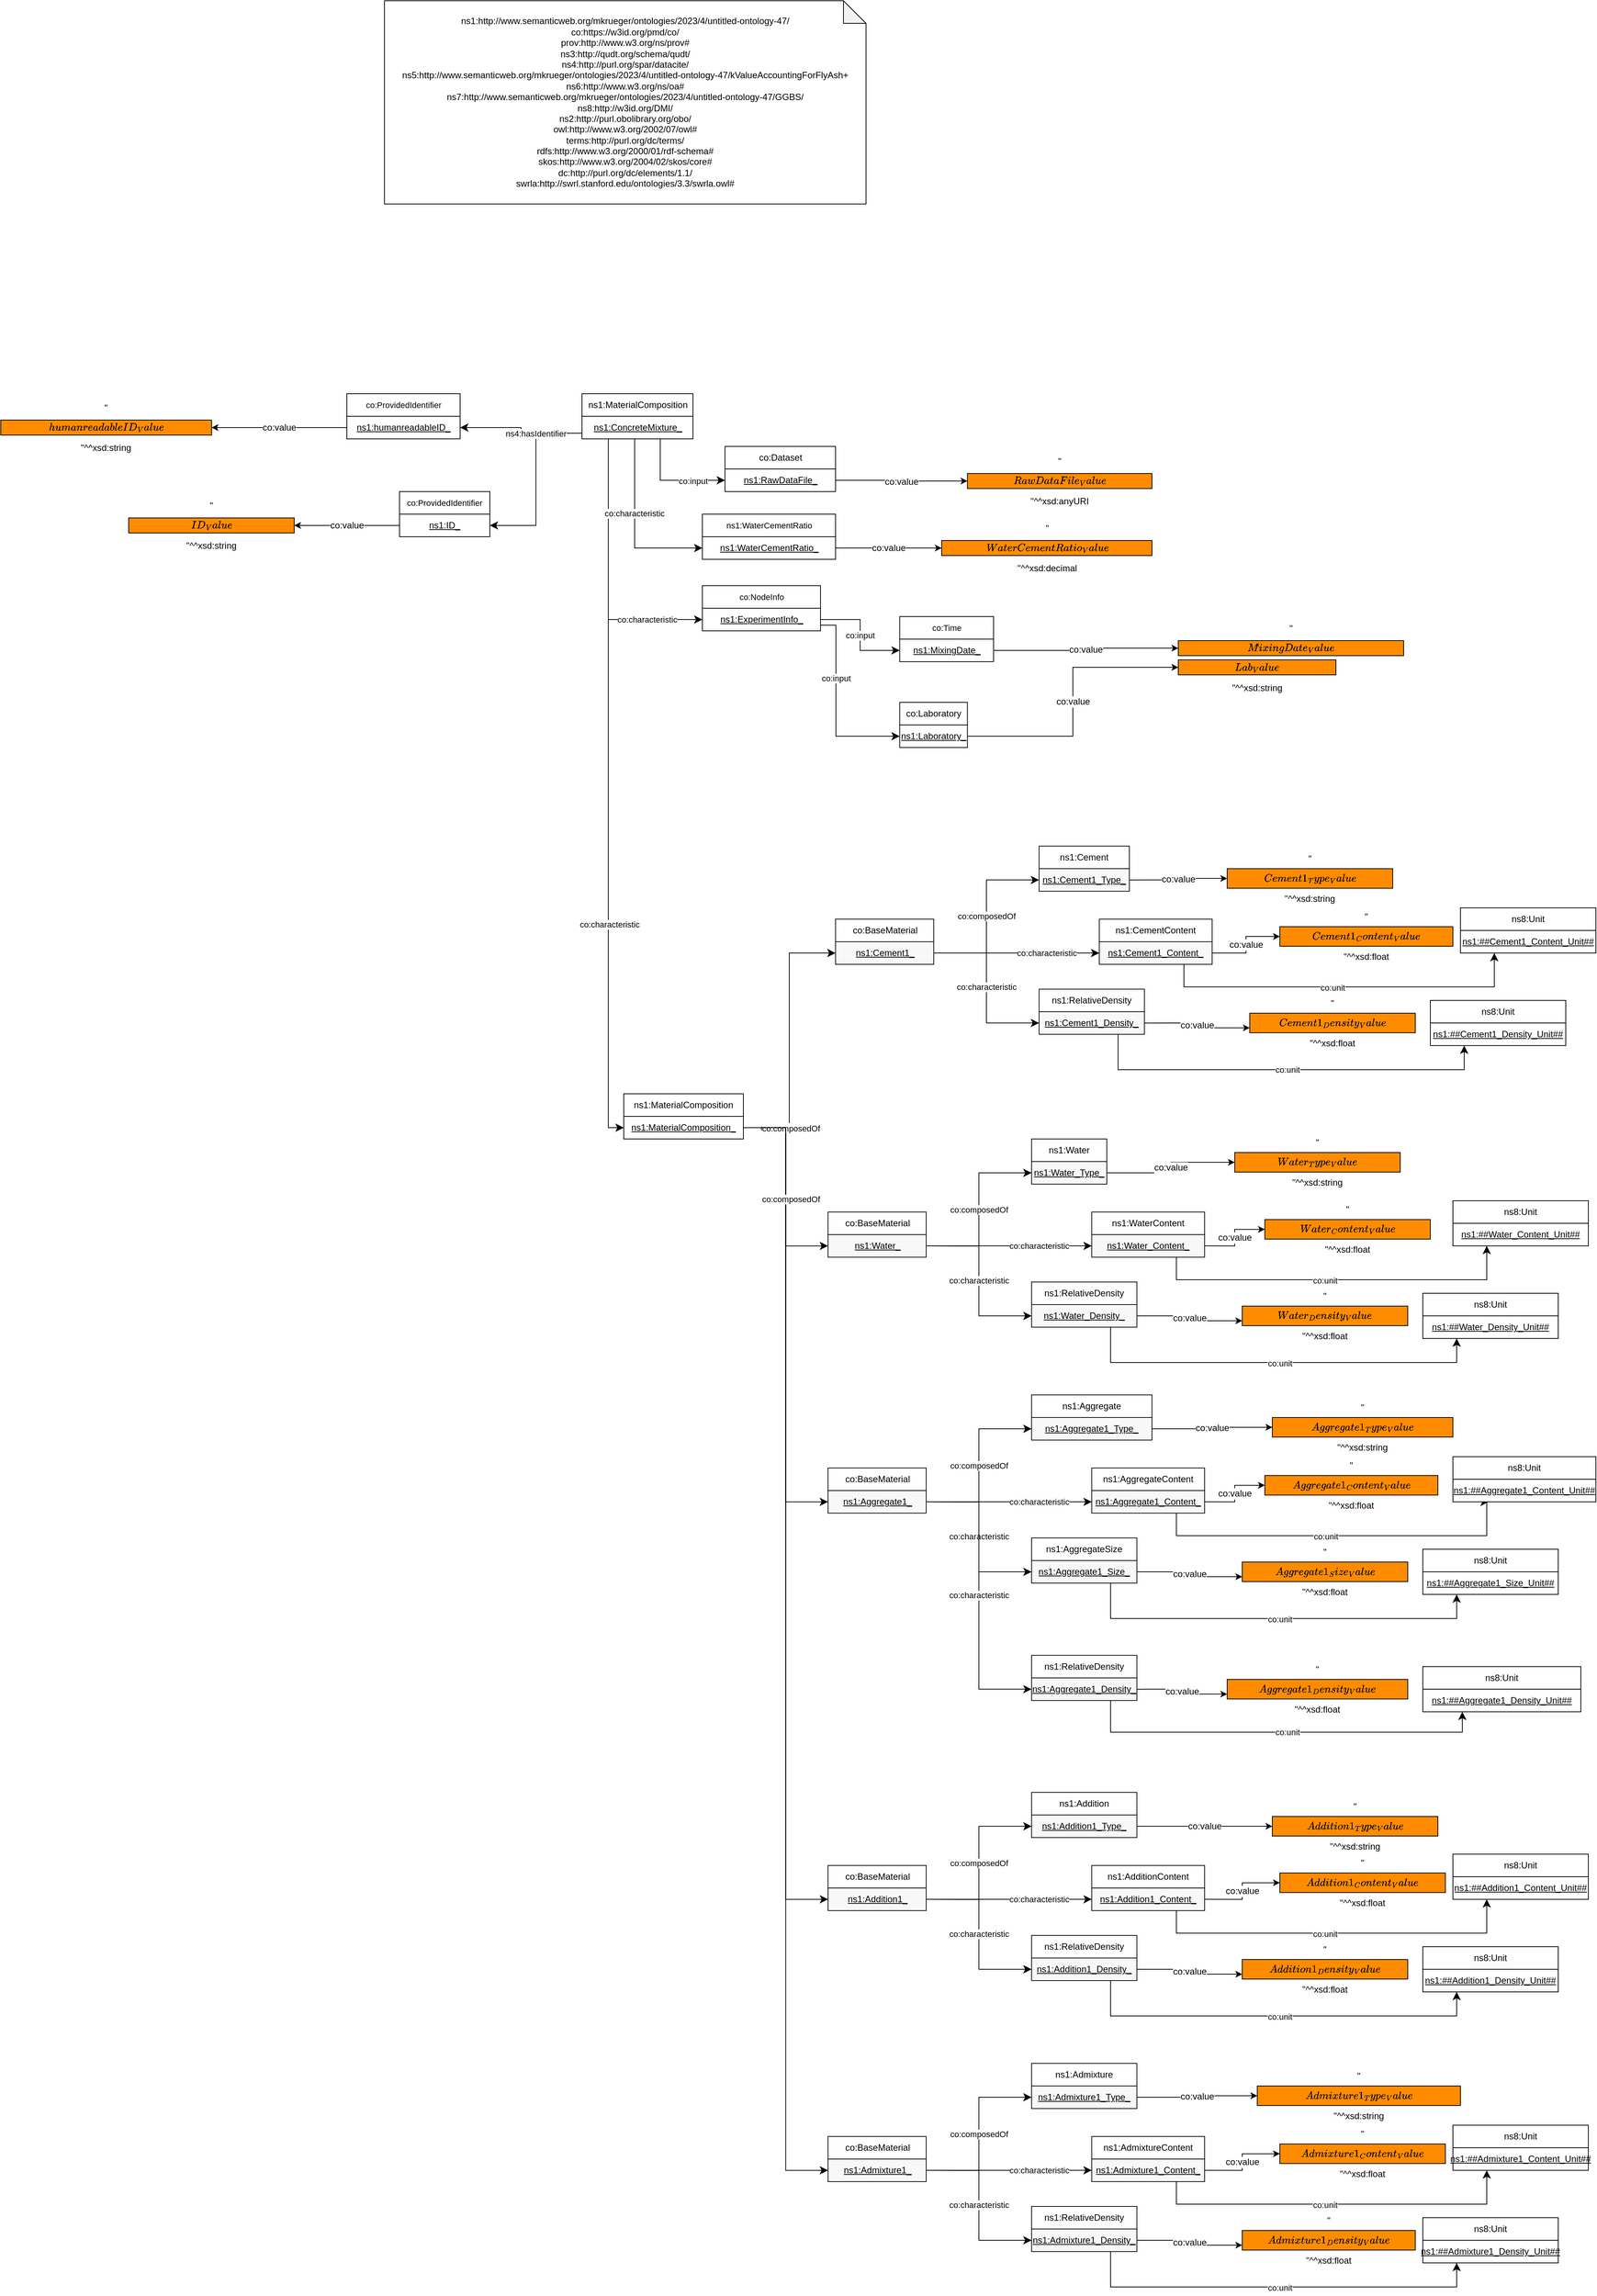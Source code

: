 <mxfile version="15.8.2" type="device"><diagram id="UXIPkQefFEDrWGH3IdC5" name="MiWoEx_neu"><mxGraphModel dx="4222" dy="3282" grid="1" gridSize="10" guides="1" tooltips="1" connect="1" arrows="1" fold="1" page="0" pageScale="1" pageWidth="827" pageHeight="1169" math="0" shadow="0"><root><mxCell id="97505-SNcamct329gDO7-0"/><mxCell id="97505-SNcamct329gDO7-1" parent="97505-SNcamct329gDO7-0"/><object label="co:Time" Type="Class" IRI="https://w3id.org/pmd/co/Time" id="4S3OoNcXCZUGaDcpZlmq-0"><mxCell style="rounded=0;whiteSpace=wrap;html=1;snapToPoint=1;points=[[0.1,0],[0.2,0],[0.3,0],[0.4,0],[0.5,0],[0.6,0],[0.7,0],[0.8,0],[0.9,0],[0,0.1],[0,0.3],[0,0.5],[0,0.7],[0,0.9],[0.1,1],[0.2,1],[0.3,1],[0.4,1],[0.5,1],[0.6,1],[0.7,1],[0.8,1],[0.9,1],[1,0.1],[1,0.3],[1,0.5],[1,0.7],[1,0.9]];fontSize=11;fillColor=#FFFFFF;" parent="97505-SNcamct329gDO7-1" vertex="1"><mxGeometry x="-1265.25" y="-1282" width="124.75" height="30" as="geometry"/></mxCell></object><object label="&lt;u style=&quot;font-size: 12px&quot;&gt;ns1:&lt;/u&gt;&lt;span style=&quot;font-size: 12px&quot;&gt;&lt;u&gt;MixingDate_&lt;/u&gt;&lt;/span&gt;" Type="Individual" IRI="Null" id="4S3OoNcXCZUGaDcpZlmq-1"><mxCell style="rounded=0;whiteSpace=wrap;html=1;snapToPoint=1;fontSize=11;" parent="97505-SNcamct329gDO7-1" vertex="1"><mxGeometry x="-1265.25" y="-1252" width="124.75" height="30" as="geometry"/></mxCell></object><object label="co:value" Type="DatatypeProperty" IRI="https://w3id.org/pmd/co/value" id="4S3OoNcXCZUGaDcpZlmq-2"><mxCell style="edgeStyle=orthogonalEdgeStyle;rounded=0;orthogonalLoop=1;jettySize=auto;html=1;fontSize=12;entryX=0;entryY=0.5;entryDx=0;entryDy=0;exitX=1;exitY=0.5;exitDx=0;exitDy=0;fillColor=#FFFFFF;" parent="97505-SNcamct329gDO7-1" source="4S3OoNcXCZUGaDcpZlmq-1" target="4S3OoNcXCZUGaDcpZlmq-3" edge="1"><mxGeometry x="-20.5" y="-1194" as="geometry"><mxPoint x="-1080.03" y="-1123" as="sourcePoint"/><mxPoint x="-577.03" y="-1635.5" as="targetPoint"/></mxGeometry></mxCell></object><object label="&quot;$$MixingDate_Value$$&quot;^^xsd:dateTime" Type="DataValue" IRI_DT="http://www.w3.org/2001/XMLSchema#dateTime" id="4S3OoNcXCZUGaDcpZlmq-3"><mxCell style="rounded=0;whiteSpace=wrap;html=1;snapToPoint=1;shadow=0;glass=0;sketch=0;strokeColor=default;fontSize=12;fillColor=#FF8C00;" parent="97505-SNcamct329gDO7-1" vertex="1"><mxGeometry x="-895" y="-1250" width="299.5" height="20" as="geometry"/></mxCell></object><object label="co:input" Type="ObjectProperty" IRI="https://w3id.org/pmd/co/input" id="4S3OoNcXCZUGaDcpZlmq-6"><mxCell style="endArrow=classic;html=1;endSize=8;arcSize=0;edgeStyle=orthogonalEdgeStyle;entryX=0;entryY=0.5;entryDx=0;entryDy=0;exitX=1;exitY=0.5;exitDx=0;exitDy=0;fillColor=#FFFFFF;" parent="97505-SNcamct329gDO7-1" source="4S3OoNcXCZUGaDcpZlmq-93" target="4S3OoNcXCZUGaDcpZlmq-1" edge="1"><mxGeometry x="-20.5" y="-1194" width="90" height="26" as="geometry"><mxPoint x="-475.5" y="-2624" as="sourcePoint"/><mxPoint x="-329.5" y="-2660" as="targetPoint"/></mxGeometry></mxCell></object><object label="ns1:MaterialComposition" Type="Class" IRI="http://www.semanticweb.org/mkrueger/ontologies/2023/4/untitled-ontology-47/MaterialComposition" id="4S3OoNcXCZUGaDcpZlmq-17"><mxCell style="rounded=0;whiteSpace=wrap;html=1;snapToPoint=1;points=[[0.1,0],[0.2,0],[0.3,0],[0.4,0],[0.5,0],[0.6,0],[0.7,0],[0.8,0],[0.9,0],[0,0.1],[0,0.3],[0,0.5],[0,0.7],[0,0.9],[0.1,1],[0.2,1],[0.3,1],[0.4,1],[0.5,1],[0.6,1],[0.7,1],[0.8,1],[0.9,1],[1,0.1],[1,0.3],[1,0.5],[1,0.7],[1,0.9]];fillColor=#FFFFFF;" parent="97505-SNcamct329gDO7-1" vertex="1"><mxGeometry x="-1687.5" y="-1578" width="147.5" height="30" as="geometry"/></mxCell></object><object label="&lt;u&gt;ns1:ConcreteMixture_&lt;/u&gt;" Type="Individual" IRI="Null" id="4S3OoNcXCZUGaDcpZlmq-18"><mxCell style="rounded=0;whiteSpace=wrap;html=1;snapToPoint=1;fillColor=#FFFFFF;" parent="97505-SNcamct329gDO7-1" vertex="1"><mxGeometry x="-1687.5" y="-1548" width="147.5" height="30" as="geometry"/></mxCell></object><object label="co:input" Type="ObjectProperty" IRI="https://w3id.org/pmd/co/input" id="4S3OoNcXCZUGaDcpZlmq-24"><mxCell style="endArrow=classic;html=1;exitX=0.75;exitY=1;exitDx=0;exitDy=0;endSize=8;arcSize=0;entryX=0;entryY=0.5;entryDx=0;entryDy=0;edgeStyle=orthogonalEdgeStyle;entryPerimeter=0;fillColor=#FFFFFF;" parent="97505-SNcamct329gDO7-1" source="4S3OoNcXCZUGaDcpZlmq-18" target="4S3OoNcXCZUGaDcpZlmq-26" edge="1"><mxGeometry width="90" height="26" as="geometry"><mxPoint x="-757.5" y="-1046" as="sourcePoint"/><mxPoint x="-1347.5" y="-851" as="targetPoint"/><mxPoint x="-3" y="28" as="offset"/><Array as="points"><mxPoint x="-1583.5" y="-1463"/></Array></mxGeometry></mxCell></object><object label="co:Dataset" Type="Class" IRI="https://w3id.org/pmd/co/Dataset" id="4S3OoNcXCZUGaDcpZlmq-25"><mxCell style="rounded=0;whiteSpace=wrap;html=1;snapToPoint=1;points=[[0.1,0],[0.2,0],[0.3,0],[0.4,0],[0.5,0],[0.6,0],[0.7,0],[0.8,0],[0.9,0],[0,0.1],[0,0.3],[0,0.5],[0,0.7],[0,0.9],[0.1,1],[0.2,1],[0.3,1],[0.4,1],[0.5,1],[0.6,1],[0.7,1],[0.8,1],[0.9,1],[1,0.1],[1,0.3],[1,0.5],[1,0.7],[1,0.9]];fillColor=#FFFFFF;" parent="97505-SNcamct329gDO7-1" vertex="1"><mxGeometry x="-1497.5" y="-1508" width="147" height="30" as="geometry"/></mxCell></object><object label="&lt;u&gt;ns1:RawDataFile_&lt;/u&gt;" Type="Individual" IRI="Null" id="4S3OoNcXCZUGaDcpZlmq-26"><mxCell style="rounded=0;whiteSpace=wrap;html=1;snapToPoint=1;" parent="97505-SNcamct329gDO7-1" vertex="1"><mxGeometry x="-1497.5" y="-1478" width="147" height="30" as="geometry"/></mxCell></object><object label="ns1:MaterialComposition" Type="Class" IRI="http://www.semanticweb.org/mkrueger/ontologies/2023/4/untitled-ontology-47/MaterialComposition" id="4S3OoNcXCZUGaDcpZlmq-28"><mxCell style="rounded=0;whiteSpace=wrap;html=1;snapToPoint=1;points=[[0.1,0],[0.2,0],[0.3,0],[0.4,0],[0.5,0],[0.6,0],[0.7,0],[0.8,0],[0.9,0],[0,0.1],[0,0.3],[0,0.5],[0,0.7],[0,0.9],[0.1,1],[0.2,1],[0.3,1],[0.4,1],[0.5,1],[0.6,1],[0.7,1],[0.8,1],[0.9,1],[1,0.1],[1,0.3],[1,0.5],[1,0.7],[1,0.9]];fillColor=#FFFFFF;" parent="97505-SNcamct329gDO7-1" vertex="1"><mxGeometry x="-1632" y="-648" width="159" height="30" as="geometry"/></mxCell></object><object label="&lt;u&gt;ns1:MaterialComposition&lt;/u&gt;&lt;u&gt;_&lt;/u&gt;" Type="Individual" IRI="Null" id="4S3OoNcXCZUGaDcpZlmq-29"><mxCell style="rounded=0;whiteSpace=wrap;html=1;snapToPoint=1;" parent="97505-SNcamct329gDO7-1" vertex="1"><mxGeometry x="-1632" y="-618" width="159" height="30" as="geometry"/></mxCell></object><object label="co:characteristic" Type="ObjectProperty" IRI="https://w3id.org/pmd/co/characteristic" id="4S3OoNcXCZUGaDcpZlmq-78"><mxCell style="endArrow=classic;html=1;endSize=8;arcSize=0;edgeStyle=orthogonalEdgeStyle;entryX=0;entryY=0.5;entryDx=0;entryDy=0;exitX=0.25;exitY=1;exitDx=0;exitDy=0;fillColor=#FFFFFF;" parent="97505-SNcamct329gDO7-1" source="4S3OoNcXCZUGaDcpZlmq-18" target="4S3OoNcXCZUGaDcpZlmq-29" edge="1"><mxGeometry x="-20.5" y="-1194" width="90" height="26" as="geometry"><mxPoint x="-1557.5" y="-1006" as="sourcePoint"/><mxPoint x="-1217.5" y="-471" as="targetPoint"/><mxPoint x="-10" y="187" as="offset"/><Array as="points"><mxPoint x="-1652.5" y="-603"/></Array></mxGeometry></mxCell></object><object label="co:Laboratory" Type="Class" IRI="https://w3id.org/pmd/co/Laboratory" id="4S3OoNcXCZUGaDcpZlmq-85"><mxCell style="rounded=0;whiteSpace=wrap;html=1;snapToPoint=1;points=[[0.1,0],[0.2,0],[0.3,0],[0.4,0],[0.5,0],[0.6,0],[0.7,0],[0.8,0],[0.9,0],[0,0.1],[0,0.3],[0,0.5],[0,0.7],[0,0.9],[0.1,1],[0.2,1],[0.3,1],[0.4,1],[0.5,1],[0.6,1],[0.7,1],[0.8,1],[0.9,1],[1,0.1],[1,0.3],[1,0.5],[1,0.7],[1,0.9]];fillColor=#FFFFFF;" parent="97505-SNcamct329gDO7-1" vertex="1"><mxGeometry x="-1265.25" y="-1168" width="90" height="30" as="geometry"/></mxCell></object><object label="&lt;u&gt;ns1:&lt;/u&gt;&lt;u&gt;Laboratory_&lt;/u&gt;" Type="Individual" IRI="Null" id="4S3OoNcXCZUGaDcpZlmq-86"><mxCell style="rounded=0;whiteSpace=wrap;html=1;snapToPoint=1;fillColor=#FFFFFF;" parent="97505-SNcamct329gDO7-1" vertex="1"><mxGeometry x="-1265.25" y="-1138" width="90" height="30" as="geometry"/></mxCell></object><object label="co:value" Type="DatatypeProperty" IRI="https://w3id.org/pmd/co/value" id="4S3OoNcXCZUGaDcpZlmq-87"><mxCell style="edgeStyle=orthogonalEdgeStyle;rounded=0;orthogonalLoop=1;jettySize=auto;html=1;fontSize=12;entryX=0;entryY=0.5;entryDx=0;entryDy=0;exitX=1;exitY=0.5;exitDx=0;exitDy=0;fillColor=#FFFFFF;" parent="97505-SNcamct329gDO7-1" source="4S3OoNcXCZUGaDcpZlmq-86" target="4S3OoNcXCZUGaDcpZlmq-88" edge="1"><mxGeometry x="-20.5" y="-1194" as="geometry"><mxPoint x="-1740.5" y="237" as="sourcePoint"/><mxPoint x="-4389.97" y="8851.26" as="targetPoint"/></mxGeometry></mxCell></object><object label="&quot;$$Lab_Value$$&quot;^^xsd:string" Type="DataValue" IRI_DT="http://www.w3.org/2001/XMLSchema#string" id="4S3OoNcXCZUGaDcpZlmq-88"><mxCell style="rounded=0;whiteSpace=wrap;html=1;snapToPoint=1;shadow=0;glass=0;sketch=0;strokeColor=default;fontSize=12;fillColor=#FF8C00;" parent="97505-SNcamct329gDO7-1" vertex="1"><mxGeometry x="-895" y="-1224.5" width="209.5" height="20" as="geometry"/></mxCell></object><object label="co:input" Type="ObjectProperty" IRI="https://w3id.org/pmd/co/input" id="4S3OoNcXCZUGaDcpZlmq-89"><mxCell style="endArrow=classic;html=1;endSize=8;arcSize=0;edgeStyle=orthogonalEdgeStyle;entryX=0;entryY=0.5;entryDx=0;entryDy=0;exitX=1;exitY=0.75;exitDx=0;exitDy=0;fillColor=#FFFFFF;" parent="97505-SNcamct329gDO7-1" source="4S3OoNcXCZUGaDcpZlmq-93" target="4S3OoNcXCZUGaDcpZlmq-86" edge="1"><mxGeometry width="90" height="26" as="geometry"><mxPoint x="-210.5" y="-1985" as="sourcePoint"/><mxPoint x="-770.5" y="-665.0" as="targetPoint"/><mxPoint x="-32" y="-3" as="offset"/><Array as="points"><mxPoint x="-1350" y="-1270"/><mxPoint x="-1350" y="-1123"/></Array></mxGeometry></mxCell></object><object label="co:NodeInfo" Type="Class" IRI="https://w3id.org/pmd/co/NodeInfo" id="4S3OoNcXCZUGaDcpZlmq-92"><mxCell style="rounded=0;whiteSpace=wrap;html=1;snapToPoint=1;points=[[0.1,0],[0.2,0],[0.3,0],[0.4,0],[0.5,0],[0.6,0],[0.7,0],[0.8,0],[0.9,0],[0,0.1],[0,0.3],[0,0.5],[0,0.7],[0,0.9],[0.1,1],[0.2,1],[0.3,1],[0.4,1],[0.5,1],[0.6,1],[0.7,1],[0.8,1],[0.9,1],[1,0.1],[1,0.3],[1,0.5],[1,0.7],[1,0.9]];fontSize=11;fillColor=#FFFFFF;" parent="97505-SNcamct329gDO7-1" vertex="1"><mxGeometry x="-1527.5" y="-1323" width="157" height="30" as="geometry"/></mxCell></object><object label="&lt;u style=&quot;font-size: 12px&quot;&gt;ns1:&lt;/u&gt;&lt;u&gt;&lt;font style=&quot;font-size: 12px&quot;&gt;ExperimentInfo_&lt;/font&gt;&lt;/u&gt;" Type="Individual" IRI="Null" id="4S3OoNcXCZUGaDcpZlmq-93"><mxCell style="rounded=0;whiteSpace=wrap;html=1;snapToPoint=1;fontSize=11;" parent="97505-SNcamct329gDO7-1" vertex="1"><mxGeometry x="-1527.5" y="-1293" width="157" height="30" as="geometry"/></mxCell></object><object label="co:characteristic" Type="ObjectProperty" IRI="https://w3id.org/pmd/co/characteristic" id="4S3OoNcXCZUGaDcpZlmq-94"><mxCell style="endArrow=classic;html=1;endSize=8;arcSize=0;edgeStyle=orthogonalEdgeStyle;entryX=0;entryY=0.5;entryDx=0;entryDy=0;exitX=0.25;exitY=1;exitDx=0;exitDy=0;fillColor=#FFFFFF;" parent="97505-SNcamct329gDO7-1" source="4S3OoNcXCZUGaDcpZlmq-18" target="4S3OoNcXCZUGaDcpZlmq-93" edge="1"><mxGeometry x="-1327.5" y="-496" width="90" height="26" as="geometry"><mxPoint x="-1557.5" y="-1006" as="sourcePoint"/><mxPoint x="-1427.5" y="-731" as="targetPoint"/><mxPoint x="-12" y="120" as="offset"/><Array as="points"><mxPoint x="-1652.5" y="-1278"/></Array></mxGeometry></mxCell></object><object label="ns1:WaterCementRatio" Type="Class" IRI="http://www.semanticweb.org/mkrueger/ontologies/2023/4/untitled-ontology-47/WaterCementRatio" id="4S3OoNcXCZUGaDcpZlmq-144"><mxCell style="rounded=0;whiteSpace=wrap;html=1;snapToPoint=1;points=[[0.1,0],[0.2,0],[0.3,0],[0.4,0],[0.5,0],[0.6,0],[0.7,0],[0.8,0],[0.9,0],[0,0.1],[0,0.3],[0,0.5],[0,0.7],[0,0.9],[0.1,1],[0.2,1],[0.3,1],[0.4,1],[0.5,1],[0.6,1],[0.7,1],[0.8,1],[0.9,1],[1,0.1],[1,0.3],[1,0.5],[1,0.7],[1,0.9]];fontSize=11;fillColor=#FFFFFF;" parent="97505-SNcamct329gDO7-1" vertex="1"><mxGeometry x="-1527.5" y="-1418" width="177" height="30" as="geometry"/></mxCell></object><object label="&lt;u style=&quot;font-size: 12px&quot;&gt;ns1:&lt;/u&gt;&lt;u&gt;&lt;font style=&quot;font-size: 12px&quot;&gt;WaterCementRatio_&lt;/font&gt;&lt;/u&gt;" Type="Individual" IRI="Null" id="4S3OoNcXCZUGaDcpZlmq-145"><mxCell style="rounded=0;whiteSpace=wrap;html=1;snapToPoint=1;fontSize=11;fillColor=#FFFFFF;" parent="97505-SNcamct329gDO7-1" vertex="1"><mxGeometry x="-1527.5" y="-1388" width="177" height="30" as="geometry"/></mxCell></object><object label="co:characteristic" Type="ObjectProperty" IRI="https://w3id.org/pmd/co/characteristic" id="4S3OoNcXCZUGaDcpZlmq-146"><mxCell style="endArrow=classic;html=1;endSize=8;arcSize=0;entryX=0;entryY=0.5;entryDx=0;entryDy=0;edgeStyle=orthogonalEdgeStyle;exitX=0.5;exitY=1;exitDx=0;exitDy=0;fillColor=#FFFFFF;" parent="97505-SNcamct329gDO7-1" source="4S3OoNcXCZUGaDcpZlmq-18" target="4S3OoNcXCZUGaDcpZlmq-145" edge="1"><mxGeometry width="90" height="26" as="geometry"><mxPoint x="-1697.5" y="-1145.97" as="sourcePoint"/><mxPoint x="-1606.5" y="-1123.47" as="targetPoint"/><mxPoint x="-47" y="26" as="offset"/><Array as="points"><mxPoint x="-1617.5" y="-1373"/></Array></mxGeometry></mxCell></object><object label="co:value" Type="DatatypeProperty" IRI="https://w3id.org/pmd/co/value" id="4S3OoNcXCZUGaDcpZlmq-147"><mxCell style="edgeStyle=orthogonalEdgeStyle;rounded=0;orthogonalLoop=1;jettySize=auto;html=1;exitX=1;exitY=0.5;exitDx=0;exitDy=0;fontSize=12;entryX=0;entryY=0.5;entryDx=0;entryDy=0;fillColor=#FFFFFF;" parent="97505-SNcamct329gDO7-1" source="4S3OoNcXCZUGaDcpZlmq-145" target="4S3OoNcXCZUGaDcpZlmq-148" edge="1"><mxGeometry x="-20.5" y="-1194" as="geometry"><mxPoint x="-349.5" y="-1915" as="sourcePoint"/><mxPoint x="-918.5" y="-1687" as="targetPoint"/></mxGeometry></mxCell></object><object label="&quot;$$WaterCementRatio_Value$$&quot;^^xsd:decimal" Type="DataValue" IRI_DT="http://www.w3.org/2001/XMLSchema#decimal" id="4S3OoNcXCZUGaDcpZlmq-148"><mxCell style="rounded=0;whiteSpace=wrap;html=1;snapToPoint=1;shadow=0;glass=0;sketch=0;strokeColor=default;fontSize=12;fillColor=#FF8C00;" parent="97505-SNcamct329gDO7-1" vertex="1"><mxGeometry x="-1209.5" y="-1383" width="279.5" height="20" as="geometry"/></mxCell></object><object label="co:ProvidedIdentifier" Type="Class" IRI="https://w3id.org/pmd/co/ProvidedIdentifier" id="YiSI-3_hxDZqlvMmnj0z-44"><mxCell style="rounded=0;whiteSpace=wrap;html=1;snapToPoint=1;points=[[0.1,0],[0.2,0],[0.3,0],[0.4,0],[0.5,0],[0.6,0],[0.7,0],[0.8,0],[0.9,0],[0,0.1],[0,0.3],[0,0.5],[0,0.7],[0,0.9],[0.1,1],[0.2,1],[0.3,1],[0.4,1],[0.5,1],[0.6,1],[0.7,1],[0.8,1],[0.9,1],[1,0.1],[1,0.3],[1,0.5],[1,0.7],[1,0.9]];fontSize=11;fillColor=#FFFFFF;" parent="97505-SNcamct329gDO7-1" vertex="1"><mxGeometry x="-1930" y="-1448" width="120" height="30" as="geometry"/></mxCell></object><object label="&lt;u style=&quot;font-size: 12px&quot;&gt;ns1:&lt;/u&gt;&lt;u&gt;&lt;font style=&quot;font-size: 12px&quot;&gt;ID_&lt;/font&gt;&lt;/u&gt;" Type="Individual" IRI="Null" id="YiSI-3_hxDZqlvMmnj0z-45"><mxCell style="rounded=0;whiteSpace=wrap;html=1;snapToPoint=1;fontSize=11;" parent="97505-SNcamct329gDO7-1" vertex="1"><mxGeometry x="-1930" y="-1418" width="120" height="30" as="geometry"/></mxCell></object><object label="ns4:hasIdentifier" Type="ObjectProperty" IRI="http://purl.org/spar/datacite/hasIdentifier" id="YiSI-3_hxDZqlvMmnj0z-46"><mxCell style="endArrow=classic;html=1;endSize=8;arcSize=0;edgeStyle=orthogonalEdgeStyle;entryX=1;entryY=0.5;entryDx=0;entryDy=0;exitX=0;exitY=0.75;exitDx=0;exitDy=0;fillColor=#FFFFFF;" parent="97505-SNcamct329gDO7-1" source="4S3OoNcXCZUGaDcpZlmq-18" target="YiSI-3_hxDZqlvMmnj0z-45" edge="1"><mxGeometry width="90" height="26" as="geometry"><mxPoint x="-1717.5" y="-1286" as="sourcePoint"/><mxPoint x="-2935.5" y="2316.5" as="targetPoint"/><mxPoint y="-61" as="offset"/></mxGeometry></mxCell></object><object label="&quot;$$ID_Value$$&quot;^^xsd:string" Type="DataValue" IRI_DT="http://www.w3.org/2001/XMLSchema#string" id="YiSI-3_hxDZqlvMmnj0z-47"><mxCell style="rounded=0;whiteSpace=wrap;html=1;snapToPoint=1;shadow=0;glass=0;sketch=0;strokeColor=default;fontSize=12;fillColor=#FF8C00;" parent="97505-SNcamct329gDO7-1" vertex="1"><mxGeometry x="-2290" y="-1413" width="220" height="20" as="geometry"/></mxCell></object><object label="co:value" Type="DatatypeProperty" IRI="https://w3id.org/pmd/co/value" id="YiSI-3_hxDZqlvMmnj0z-48"><mxCell style="edgeStyle=orthogonalEdgeStyle;rounded=0;orthogonalLoop=1;jettySize=auto;html=1;fontSize=12;entryX=1;entryY=0.5;entryDx=0;entryDy=0;exitX=0;exitY=0.5;exitDx=0;exitDy=0;fillColor=#FFFFFF;" parent="97505-SNcamct329gDO7-1" source="YiSI-3_hxDZqlvMmnj0z-45" target="YiSI-3_hxDZqlvMmnj0z-47" edge="1"><mxGeometry as="geometry"><mxPoint x="-2395" y="-33" as="sourcePoint"/><mxPoint x="-2280" y="-44" as="targetPoint"/></mxGeometry></mxCell></object><object label="&quot;$$RawDataFile_Value$$&quot;^^xsd:anyURI" Type="DataValue" IRI_DT="http://www.w3.org/2001/XMLSchema#anyURI" id="KAcNWF4rV9uF_w8Jalqu-5"><mxCell style="rounded=0;whiteSpace=wrap;html=1;snapToPoint=1;shadow=0;glass=0;sketch=0;strokeColor=default;fontSize=12;fillColor=#FF8C00;" parent="97505-SNcamct329gDO7-1" vertex="1"><mxGeometry x="-1175.25" y="-1472" width="245.25" height="20" as="geometry"/></mxCell></object><object label="co:value" Type="DatatypeProperty" IRI="https://w3id.org/pmd/co/value" id="KAcNWF4rV9uF_w8Jalqu-6"><mxCell style="edgeStyle=orthogonalEdgeStyle;rounded=0;orthogonalLoop=1;jettySize=auto;html=1;fontSize=12;entryX=0;entryY=0.5;entryDx=0;entryDy=0;exitX=1;exitY=0.5;exitDx=0;exitDy=0;fillColor=#FFFFFF;" parent="97505-SNcamct329gDO7-1" source="4S3OoNcXCZUGaDcpZlmq-26" target="KAcNWF4rV9uF_w8Jalqu-5" edge="1"><mxGeometry as="geometry"><mxPoint x="-1323.53" y="-1474" as="sourcePoint"/><mxPoint x="-642.59" y="-1269" as="targetPoint"/><mxPoint y="1" as="offset"/></mxGeometry></mxCell></object><object label="co:ProvidedIdentifier" Type="Class" IRI="https://w3id.org/pmd/co/ProvidedIdentifier" id="DDXoSaGLTSzlOwV82whQ-0"><mxCell style="rounded=0;whiteSpace=wrap;html=1;snapToPoint=1;points=[[0.1,0],[0.2,0],[0.3,0],[0.4,0],[0.5,0],[0.6,0],[0.7,0],[0.8,0],[0.9,0],[0,0.1],[0,0.3],[0,0.5],[0,0.7],[0,0.9],[0.1,1],[0.2,1],[0.3,1],[0.4,1],[0.5,1],[0.6,1],[0.7,1],[0.8,1],[0.9,1],[1,0.1],[1,0.3],[1,0.5],[1,0.7],[1,0.9]];fontSize=11;fillColor=#FFFFFF;" parent="97505-SNcamct329gDO7-1" vertex="1"><mxGeometry x="-2000" y="-1578" width="150.5" height="30" as="geometry"/></mxCell></object><object label="&lt;u style=&quot;font-size: 12px&quot;&gt;ns1:humanreadable&lt;/u&gt;&lt;u&gt;&lt;font style=&quot;font-size: 12px&quot;&gt;ID_&lt;/font&gt;&lt;/u&gt;" Type="Individual" IRI="Null" id="DDXoSaGLTSzlOwV82whQ-1"><mxCell style="rounded=0;whiteSpace=wrap;html=1;snapToPoint=1;fontSize=11;" parent="97505-SNcamct329gDO7-1" vertex="1"><mxGeometry x="-2000" y="-1548" width="150.5" height="30" as="geometry"/></mxCell></object><object label="ns4:hasIdentifier" Type="ObjectProperty" IRI="http://purl.org/spar/datacite/hasIdentifier" id="DDXoSaGLTSzlOwV82whQ-2"><mxCell style="endArrow=classic;html=1;endSize=8;arcSize=0;edgeStyle=orthogonalEdgeStyle;entryX=1;entryY=0.5;entryDx=0;entryDy=0;exitX=0;exitY=0.75;exitDx=0;exitDy=0;fillColor=#FFFFFF;" parent="97505-SNcamct329gDO7-1" source="4S3OoNcXCZUGaDcpZlmq-18" target="DDXoSaGLTSzlOwV82whQ-1" edge="1"><mxGeometry width="90" height="26" as="geometry"><mxPoint x="-1138" y="-1763.93" as="sourcePoint"/><mxPoint x="-2386" y="2078.07" as="targetPoint"/><mxPoint x="19" y="4" as="offset"/></mxGeometry></mxCell></object><object label="&quot;$$humanreadableID_Value$$&quot;^^xsd:string" Type="DataValue" IRI_DT="http://www.w3.org/2001/XMLSchema#string" id="DDXoSaGLTSzlOwV82whQ-3"><mxCell style="rounded=0;whiteSpace=wrap;html=1;snapToPoint=1;shadow=0;glass=0;sketch=0;strokeColor=default;fontSize=12;fillColor=#FF8C00;" parent="97505-SNcamct329gDO7-1" vertex="1"><mxGeometry x="-2460" y="-1543" width="280.25" height="20" as="geometry"/></mxCell></object><object label="co:value" Type="DatatypeProperty" IRI="https://w3id.org/pmd/co/value" id="DDXoSaGLTSzlOwV82whQ-4"><mxCell style="edgeStyle=orthogonalEdgeStyle;rounded=0;orthogonalLoop=1;jettySize=auto;html=1;fontSize=12;entryX=1;entryY=0.5;entryDx=0;entryDy=0;exitX=0;exitY=0.5;exitDx=0;exitDy=0;fillColor=#FFFFFF;" parent="97505-SNcamct329gDO7-1" source="DDXoSaGLTSzlOwV82whQ-1" target="DDXoSaGLTSzlOwV82whQ-3" edge="1"><mxGeometry as="geometry"><mxPoint x="-2415" y="-214.71" as="sourcePoint"/><mxPoint x="-2300" y="-225.71" as="targetPoint"/><mxPoint as="offset"/></mxGeometry></mxCell></object><object label="ns1:http://www.semanticweb.org/mkrueger/ontologies/2023/4/untitled-ontology-47/&lt;br/&gt;co:https://w3id.org/pmd/co/&lt;br/&gt;prov:http://www.w3.org/ns/prov#&lt;br/&gt;ns3:http://qudt.org/schema/qudt/&lt;br/&gt;ns4:http://purl.org/spar/datacite/&lt;br/&gt;ns5:http://www.semanticweb.org/mkrueger/ontologies/2023/4/untitled-ontology-47/kValueAccountingForFlyAsh+&lt;br/&gt;ns6:http://www.w3.org/ns/oa#&lt;br/&gt;ns7:http://www.semanticweb.org/mkrueger/ontologies/2023/4/untitled-ontology-47/GGBS/&lt;br/&gt;ns8:http://w3id.org/DMI/&lt;br/&gt;ns2:http://purl.obolibrary.org/obo/&lt;br/&gt;owl:http://www.w3.org/2002/07/owl#&lt;br/&gt;terms:http://purl.org/dc/terms/&lt;br/&gt;rdfs:http://www.w3.org/2000/01/rdf-schema#&lt;br/&gt;skos:http://www.w3.org/2004/02/skos/core#&lt;br/&gt;dc:http://purl.org/dc/elements/1.1/&lt;br/&gt;swrla:http://swrl.stanford.edu/ontologies/3.3/swrla.owl#&lt;br/&gt;" Type="Namespace" id="f1eq6-F0vzFCOijgBrFX-0"><mxCell style="shape=note;whiteSpace=wrap;html=1;backgroundOutline=1;darkOpacity=0.05;" parent="97505-SNcamct329gDO7-1" vertex="1"><mxGeometry x="-1950" y="-2100" width="640" height="270" as="geometry"/></mxCell></object><object label="co:BaseMaterial" Type="Class" IRI="https://w3id.org/pmd/co/BaseMaterial" id="f1eq6-F0vzFCOijgBrFX-1"><mxCell style="rounded=0;whiteSpace=wrap;html=1;snapToPoint=1;points=[[0.1,0],[0.2,0],[0.3,0],[0.4,0],[0.5,0],[0.6,0],[0.7,0],[0.8,0],[0.9,0],[0,0.1],[0,0.3],[0,0.5],[0,0.7],[0,0.9],[0.1,1],[0.2,1],[0.3,1],[0.4,1],[0.5,1],[0.6,1],[0.7,1],[0.8,1],[0.9,1],[1,0.1],[1,0.3],[1,0.5],[1,0.7],[1,0.9]];strokeColor=#0F0707;fillColor=#FFFFFF;" parent="97505-SNcamct329gDO7-1" vertex="1"><mxGeometry x="-1350.5" y="-880" width="130.5" height="30" as="geometry"/></mxCell></object><object label="&lt;u&gt;ns1:Cement1_&lt;/u&gt;" Type="Individual" IRI="Null" id="f1eq6-F0vzFCOijgBrFX-2"><mxCell style="rounded=0;whiteSpace=wrap;html=1;snapToPoint=1;strokeColor=#0F0707;fillColor=#F8F8F8;" parent="97505-SNcamct329gDO7-1" vertex="1"><mxGeometry x="-1350.5" y="-850" width="130.5" height="30" as="geometry"/></mxCell></object><object label="co:composedOf" Type="ObjectProperty" IRI="https://w3id.org/pmd/co/composedOf" id="f1eq6-F0vzFCOijgBrFX-3"><mxCell style="endArrow=classic;html=1;exitX=1;exitY=0.5;exitDx=0;exitDy=0;entryX=0;entryY=0.5;entryDx=0;entryDy=0;endSize=8;arcSize=0;edgeStyle=orthogonalEdgeStyle;" parent="97505-SNcamct329gDO7-1" source="4S3OoNcXCZUGaDcpZlmq-29" target="f1eq6-F0vzFCOijgBrFX-2" edge="1"><mxGeometry width="90" height="26" as="geometry"><mxPoint x="-1370.495" y="-690.0" as="sourcePoint"/><mxPoint x="-1246.495" y="-690.0" as="targetPoint"/><mxPoint y="116" as="offset"/><Array as="points"><mxPoint x="-1412" y="-603"/><mxPoint x="-1412" y="-835"/></Array></mxGeometry></mxCell></object><object label="co:composedOf" Type="ObjectProperty" IRI="https://w3id.org/pmd/co/composedOf" id="f1eq6-F0vzFCOijgBrFX-16"><mxCell style="endArrow=classic;html=1;exitX=1;exitY=0.5;exitDx=0;exitDy=0;entryX=0;entryY=0.5;entryDx=0;entryDy=0;endSize=8;arcSize=0;edgeStyle=orthogonalEdgeStyle;" parent="97505-SNcamct329gDO7-1" source="f1eq6-F0vzFCOijgBrFX-2" target="f1eq6-F0vzFCOijgBrFX-18" edge="1"><mxGeometry x="-1180.004" y="-858.002" width="90" height="26" as="geometry"><mxPoint x="-1180.004" y="-858.002" as="sourcePoint"/><mxPoint x="-1056.004" y="-858.002" as="targetPoint"/></mxGeometry></mxCell></object><object label="ns1:Cement" Type="Class" IRI="http://www.semanticweb.org/mkrueger/ontologies/2023/4/untitled-ontology-47/Cement" id="f1eq6-F0vzFCOijgBrFX-17"><mxCell style="rounded=0;whiteSpace=wrap;html=1;snapToPoint=1;points=[[0.1,0],[0.2,0],[0.3,0],[0.4,0],[0.5,0],[0.6,0],[0.7,0],[0.8,0],[0.9,0],[0,0.1],[0,0.3],[0,0.5],[0,0.7],[0,0.9],[0.1,1],[0.2,1],[0.3,1],[0.4,1],[0.5,1],[0.6,1],[0.7,1],[0.8,1],[0.9,1],[1,0.1],[1,0.3],[1,0.5],[1,0.7],[1,0.9]];strokeColor=#0F0707;fillColor=#FFFFFF;" parent="97505-SNcamct329gDO7-1" vertex="1"><mxGeometry x="-1080" y="-977.06" width="120" height="30" as="geometry"/></mxCell></object><object label="&lt;u&gt;ns1:Cement1_Type_&lt;/u&gt;" Type="Individual" IRI="Null" id="f1eq6-F0vzFCOijgBrFX-18"><mxCell style="rounded=0;whiteSpace=wrap;html=1;snapToPoint=1;strokeColor=#0F0707;fillColor=#F8F8F8;" parent="97505-SNcamct329gDO7-1" vertex="1"><mxGeometry x="-1080" y="-947.06" width="120" height="30" as="geometry"/></mxCell></object><object label="co:characteristic" Type="ObjectProperty" IRI="https://w3id.org/pmd/co/characteristic" id="f1eq6-F0vzFCOijgBrFX-19"><mxCell style="endArrow=classic;html=1;exitX=1;exitY=0.5;exitDx=0;exitDy=0;endSize=8;arcSize=0;entryX=0;entryY=0.5;entryDx=0;entryDy=0;" parent="97505-SNcamct329gDO7-1" source="f1eq6-F0vzFCOijgBrFX-2" target="f1eq6-F0vzFCOijgBrFX-21" edge="1"><mxGeometry width="90" height="26" as="geometry"><mxPoint x="-1169.998" y="-810.004" as="sourcePoint"/><mxPoint x="-1090" y="-820" as="targetPoint"/><mxPoint x="40" as="offset"/></mxGeometry></mxCell></object><object label="ns1:CementContent" Type="Class" IRI="http://www.semanticweb.org/mkrueger/ontologies/2023/4/untitled-ontology-47/CementContent" id="f1eq6-F0vzFCOijgBrFX-20"><mxCell style="rounded=0;whiteSpace=wrap;html=1;snapToPoint=1;points=[[0.1,0],[0.2,0],[0.3,0],[0.4,0],[0.5,0],[0.6,0],[0.7,0],[0.8,0],[0.9,0],[0,0.1],[0,0.3],[0,0.5],[0,0.7],[0,0.9],[0.1,1],[0.2,1],[0.3,1],[0.4,1],[0.5,1],[0.6,1],[0.7,1],[0.8,1],[0.9,1],[1,0.1],[1,0.3],[1,0.5],[1,0.7],[1,0.9]];strokeColor=#0F0707;fillColor=#FFFFFF;" parent="97505-SNcamct329gDO7-1" vertex="1"><mxGeometry x="-1000" y="-880" width="150" height="30" as="geometry"/></mxCell></object><object label="&lt;u&gt;ns1:Cement1_Content_&lt;/u&gt;" Type="Individual" IRI="Null" id="f1eq6-F0vzFCOijgBrFX-21"><mxCell style="rounded=0;whiteSpace=wrap;html=1;snapToPoint=1;strokeColor=#0F0707;fillColor=#F8F8F8;" parent="97505-SNcamct329gDO7-1" vertex="1"><mxGeometry x="-1000" y="-850" width="150" height="30" as="geometry"/></mxCell></object><object label="co:characteristic" Type="ObjectProperty" IRI="https://w3id.org/pmd/co/characteristic" id="f1eq6-F0vzFCOijgBrFX-22"><mxCell style="endArrow=classic;html=1;exitX=1;exitY=0.5;exitDx=0;exitDy=0;endSize=8;arcSize=0;entryX=0;entryY=0.5;entryDx=0;entryDy=0;edgeStyle=orthogonalEdgeStyle;" parent="97505-SNcamct329gDO7-1" source="f1eq6-F0vzFCOijgBrFX-2" target="f1eq6-F0vzFCOijgBrFX-24" edge="1"><mxGeometry width="90" height="26" as="geometry"><mxPoint x="-1265.251" y="-793.998" as="sourcePoint"/><mxPoint x="-1109" y="-740" as="targetPoint"/><mxPoint y="-1" as="offset"/></mxGeometry></mxCell></object><object label="ns1:RelativeDensity" Type="Class" IRI="http://www.semanticweb.org/mkrueger/ontologies/2023/4/untitled-ontology-47/RelativeDensity" id="f1eq6-F0vzFCOijgBrFX-23"><mxCell style="rounded=0;whiteSpace=wrap;html=1;snapToPoint=1;points=[[0.1,0],[0.2,0],[0.3,0],[0.4,0],[0.5,0],[0.6,0],[0.7,0],[0.8,0],[0.9,0],[0,0.1],[0,0.3],[0,0.5],[0,0.7],[0,0.9],[0.1,1],[0.2,1],[0.3,1],[0.4,1],[0.5,1],[0.6,1],[0.7,1],[0.8,1],[0.9,1],[1,0.1],[1,0.3],[1,0.5],[1,0.7],[1,0.9]];strokeColor=#0F0707;fillColor=#FFFFFF;" parent="97505-SNcamct329gDO7-1" vertex="1"><mxGeometry x="-1080" y="-787.06" width="140" height="30" as="geometry"/></mxCell></object><object label="&lt;u&gt;ns1:Cement1_Density_&lt;/u&gt;" Type="Individual" IRI="Null" id="f1eq6-F0vzFCOijgBrFX-24"><mxCell style="rounded=0;whiteSpace=wrap;html=1;snapToPoint=1;strokeColor=#0F0707;fillColor=#F8F8F8;" parent="97505-SNcamct329gDO7-1" vertex="1"><mxGeometry x="-1080" y="-757.06" width="140" height="30" as="geometry"/></mxCell></object><object label="co:unit" Type="ObjectProperty" IRI="https://w3id.org/pmd/co/unit" id="4debdBr3dE2mrL2Lvimg-1"><mxCell style="endArrow=classic;html=1;exitX=0.75;exitY=1;exitDx=0;exitDy=0;entryX=0.25;entryY=1;entryDx=0;entryDy=0;endSize=8;arcSize=0;edgeStyle=orthogonalEdgeStyle;" parent="97505-SNcamct329gDO7-1" source="f1eq6-F0vzFCOijgBrFX-21" target="4debdBr3dE2mrL2Lvimg-5" edge="1"><mxGeometry width="90" height="26" as="geometry"><mxPoint x="-879.995" y="-809.999" as="sourcePoint"/><mxPoint x="-803.995" y="-809.999" as="targetPoint"/><Array as="points"><mxPoint x="-888" y="-790"/><mxPoint x="-475" y="-790"/></Array><mxPoint x="-9" y="38" as="offset"/></mxGeometry></mxCell></object><object label="&quot;$$Cement1_Content_Value$$&quot;^^xsd:float" Type="DataValue" IRI_DT="http://www.w3.org/2001/XMLSchema#float" id="4debdBr3dE2mrL2Lvimg-2"><mxCell style="rounded=0;whiteSpace=wrap;html=1;fillColor=#FF8C00;" parent="97505-SNcamct329gDO7-1" vertex="1"><mxGeometry x="-760" y="-870" width="230" height="26" as="geometry"/></mxCell></object><object label="&quot;$$Cement1_Density_Value$$&quot;^^xsd:float" Type="DataValue" IRI_DT="http://www.w3.org/2001/XMLSchema#float" id="4debdBr3dE2mrL2Lvimg-3"><mxCell style="rounded=0;whiteSpace=wrap;html=1;fillColor=#FF8C00;" parent="97505-SNcamct329gDO7-1" vertex="1"><mxGeometry x="-800" y="-755.06" width="220" height="26" as="geometry"/></mxCell></object><object label="ns8:Unit" Type="Class" IRI="http://qudt.org/schema/qudt/Unit" id="4debdBr3dE2mrL2Lvimg-4"><mxCell style="rounded=0;whiteSpace=wrap;html=1;snapToPoint=1;points=[[0.1,0],[0.2,0],[0.3,0],[0.4,0],[0.5,0],[0.6,0],[0.7,0],[0.8,0],[0.9,0],[0,0.1],[0,0.3],[0,0.5],[0,0.7],[0,0.9],[0.1,1],[0.2,1],[0.3,1],[0.4,1],[0.5,1],[0.6,1],[0.7,1],[0.8,1],[0.9,1],[1,0.1],[1,0.3],[1,0.5],[1,0.7],[1,0.9]];fillColor=#FFFFFF;" parent="97505-SNcamct329gDO7-1" vertex="1"><mxGeometry x="-520" y="-895" width="180" height="30" as="geometry"/></mxCell></object><object label="&lt;u&gt;ns1:##Cement1_Content_Unit##&lt;/u&gt;" Type="Individual" IRI="Null" id="4debdBr3dE2mrL2Lvimg-5"><mxCell style="rounded=0;whiteSpace=wrap;html=1;snapToPoint=1;" parent="97505-SNcamct329gDO7-1" vertex="1"><mxGeometry x="-520" y="-865" width="180" height="30" as="geometry"/></mxCell></object><object label="ns8:Unit" Type="Class" IRI="http://qudt.org/schema/qudt/Unit" id="4debdBr3dE2mrL2Lvimg-6"><mxCell style="rounded=0;whiteSpace=wrap;html=1;snapToPoint=1;points=[[0.1,0],[0.2,0],[0.3,0],[0.4,0],[0.5,0],[0.6,0],[0.7,0],[0.8,0],[0.9,0],[0,0.1],[0,0.3],[0,0.5],[0,0.7],[0,0.9],[0.1,1],[0.2,1],[0.3,1],[0.4,1],[0.5,1],[0.6,1],[0.7,1],[0.8,1],[0.9,1],[1,0.1],[1,0.3],[1,0.5],[1,0.7],[1,0.9]];fillColor=#FFFFFF;" parent="97505-SNcamct329gDO7-1" vertex="1"><mxGeometry x="-560" y="-772.06" width="180" height="30" as="geometry"/></mxCell></object><object label="&lt;u&gt;ns1:##Cement1_Density_Unit##&lt;/u&gt;" Type="Individual" IRI="Null" id="4debdBr3dE2mrL2Lvimg-7"><mxCell style="rounded=0;whiteSpace=wrap;html=1;snapToPoint=1;" parent="97505-SNcamct329gDO7-1" vertex="1"><mxGeometry x="-560" y="-742.06" width="180" height="30" as="geometry"/></mxCell></object><object label="co:unit" Type="ObjectProperty" IRI="https://w3id.org/pmd/co/unit" id="4debdBr3dE2mrL2Lvimg-8"><mxCell style="endArrow=classic;html=1;exitX=0.75;exitY=1;exitDx=0;exitDy=0;entryX=0.25;entryY=1;entryDx=0;entryDy=0;endSize=8;arcSize=0;edgeStyle=orthogonalEdgeStyle;" parent="97505-SNcamct329gDO7-1" source="f1eq6-F0vzFCOijgBrFX-24" target="4debdBr3dE2mrL2Lvimg-7" edge="1"><mxGeometry width="90" height="26" as="geometry"><mxPoint x="-929.98" y="-668" as="sourcePoint"/><mxPoint x="-547.48" y="-683" as="targetPoint"/><Array as="points"><mxPoint x="-975" y="-680"/><mxPoint x="-515" y="-680"/></Array><mxPoint x="-5" y="40" as="offset"/></mxGeometry></mxCell></object><object label="co:value" Type="DatatypeProperty" IRI="https://w3id.org/pmd/co/value" id="4debdBr3dE2mrL2Lvimg-9"><mxCell style="edgeStyle=orthogonalEdgeStyle;rounded=0;orthogonalLoop=1;jettySize=auto;html=1;exitX=1;exitY=0.5;exitDx=0;exitDy=0;fontSize=12;entryX=0;entryY=0.75;entryDx=0;entryDy=0;" parent="97505-SNcamct329gDO7-1" source="f1eq6-F0vzFCOijgBrFX-24" target="4debdBr3dE2mrL2Lvimg-3" edge="1"><mxGeometry x="-294.792" y="-898.711" as="geometry"><mxPoint x="-294.792" y="-898.711" as="sourcePoint"/><mxPoint x="-210.792" y="-898.711" as="targetPoint"/></mxGeometry></mxCell></object><object label="co:value" Type="DatatypeProperty" IRI="https://w3id.org/pmd/co/value" id="4debdBr3dE2mrL2Lvimg-10"><mxCell style="edgeStyle=orthogonalEdgeStyle;rounded=0;orthogonalLoop=1;jettySize=auto;html=1;exitX=1;exitY=0.5;exitDx=0;exitDy=0;fontSize=12;entryX=0;entryY=0.5;entryDx=0;entryDy=0;" parent="97505-SNcamct329gDO7-1" source="f1eq6-F0vzFCOijgBrFX-21" target="4debdBr3dE2mrL2Lvimg-2" edge="1"><mxGeometry x="-294.792" y="-898.711" as="geometry"><mxPoint x="-294.792" y="-898.711" as="sourcePoint"/><mxPoint x="-210.792" y="-898.711" as="targetPoint"/></mxGeometry></mxCell></object><object label="co:BaseMaterial" Type="Class" IRI="https://w3id.org/pmd/co/BaseMaterial" id="4debdBr3dE2mrL2Lvimg-33"><mxCell style="rounded=0;whiteSpace=wrap;html=1;snapToPoint=1;points=[[0.1,0],[0.2,0],[0.3,0],[0.4,0],[0.5,0],[0.6,0],[0.7,0],[0.8,0],[0.9,0],[0,0.1],[0,0.3],[0,0.5],[0,0.7],[0,0.9],[0.1,1],[0.2,1],[0.3,1],[0.4,1],[0.5,1],[0.6,1],[0.7,1],[0.8,1],[0.9,1],[1,0.1],[1,0.3],[1,0.5],[1,0.7],[1,0.9]];strokeColor=#0F0707;fillColor=#FFFFFF;" parent="97505-SNcamct329gDO7-1" vertex="1"><mxGeometry x="-1360.5" y="-490.94" width="130.5" height="30" as="geometry"/></mxCell></object><object label="&lt;u&gt;ns1:Water_&lt;/u&gt;" Type="Individual" IRI="Null" id="4debdBr3dE2mrL2Lvimg-34"><mxCell style="rounded=0;whiteSpace=wrap;html=1;snapToPoint=1;strokeColor=#0F0707;fillColor=#F8F8F8;" parent="97505-SNcamct329gDO7-1" vertex="1"><mxGeometry x="-1360.5" y="-460.94" width="130.5" height="30" as="geometry"/></mxCell></object><object label="co:composedOf" Type="ObjectProperty" IRI="https://w3id.org/pmd/co/composedOf" id="4debdBr3dE2mrL2Lvimg-35"><mxCell style="endArrow=classic;html=1;exitX=1;exitY=0.5;exitDx=0;exitDy=0;entryX=0;entryY=0.5;entryDx=0;entryDy=0;endSize=8;arcSize=0;edgeStyle=orthogonalEdgeStyle;" parent="97505-SNcamct329gDO7-1" source="4S3OoNcXCZUGaDcpZlmq-29" target="4debdBr3dE2mrL2Lvimg-34" edge="1"><mxGeometry width="90" height="26" as="geometry"><mxPoint x="-1473" y="94.06" as="sourcePoint"/><mxPoint x="-1246.495" y="7.06" as="targetPoint"/><mxPoint x="7" y="-78" as="offset"/></mxGeometry></mxCell></object><object label="co:composedOf" Type="ObjectProperty" IRI="https://w3id.org/pmd/co/composedOf" id="4debdBr3dE2mrL2Lvimg-36"><mxCell style="endArrow=classic;html=1;exitX=1;exitY=0.5;exitDx=0;exitDy=0;entryX=0;entryY=0.5;entryDx=0;entryDy=0;endSize=8;arcSize=0;edgeStyle=orthogonalEdgeStyle;" parent="97505-SNcamct329gDO7-1" source="4debdBr3dE2mrL2Lvimg-34" target="4debdBr3dE2mrL2Lvimg-38" edge="1"><mxGeometry x="-1190.004" y="-468.942" width="90" height="26" as="geometry"><mxPoint x="-1190.004" y="-468.942" as="sourcePoint"/><mxPoint x="-1066.004" y="-468.942" as="targetPoint"/></mxGeometry></mxCell></object><object label="ns1:Water" Type="Class" IRI="http://www.semanticweb.org/mkrueger/ontologies/2023/4/untitled-ontology-47/Water" id="4debdBr3dE2mrL2Lvimg-37"><mxCell style="rounded=0;whiteSpace=wrap;html=1;snapToPoint=1;points=[[0.1,0],[0.2,0],[0.3,0],[0.4,0],[0.5,0],[0.6,0],[0.7,0],[0.8,0],[0.9,0],[0,0.1],[0,0.3],[0,0.5],[0,0.7],[0,0.9],[0.1,1],[0.2,1],[0.3,1],[0.4,1],[0.5,1],[0.6,1],[0.7,1],[0.8,1],[0.9,1],[1,0.1],[1,0.3],[1,0.5],[1,0.7],[1,0.9]];strokeColor=#0F0707;fillColor=#FFFFFF;" parent="97505-SNcamct329gDO7-1" vertex="1"><mxGeometry x="-1090" y="-588" width="100" height="30" as="geometry"/></mxCell></object><object label="&lt;u&gt;ns1:Water_Type_&lt;/u&gt;" Type="Individual" IRI="Null" id="4debdBr3dE2mrL2Lvimg-38"><mxCell style="rounded=0;whiteSpace=wrap;html=1;snapToPoint=1;strokeColor=#0F0707;fillColor=#F8F8F8;" parent="97505-SNcamct329gDO7-1" vertex="1"><mxGeometry x="-1090" y="-558" width="100" height="30" as="geometry"/></mxCell></object><object label="co:characteristic" Type="ObjectProperty" IRI="https://w3id.org/pmd/co/characteristic" id="4debdBr3dE2mrL2Lvimg-39"><mxCell style="endArrow=classic;html=1;exitX=1;exitY=0.5;exitDx=0;exitDy=0;endSize=8;arcSize=0;entryX=0;entryY=0.5;entryDx=0;entryDy=0;" parent="97505-SNcamct329gDO7-1" source="4debdBr3dE2mrL2Lvimg-34" target="4debdBr3dE2mrL2Lvimg-41" edge="1"><mxGeometry x="-10" y="389.06" width="90" height="26" as="geometry"><mxPoint x="-1179.998" y="-420.944" as="sourcePoint"/><mxPoint x="-1100" y="-430.94" as="targetPoint"/><mxPoint x="40" as="offset"/></mxGeometry></mxCell></object><object label="ns1:WaterContent" Type="Class" IRI="http://www.semanticweb.org/mkrueger/ontologies/2023/4/untitled-ontology-47/WaterContent" id="4debdBr3dE2mrL2Lvimg-40"><mxCell style="rounded=0;whiteSpace=wrap;html=1;snapToPoint=1;points=[[0.1,0],[0.2,0],[0.3,0],[0.4,0],[0.5,0],[0.6,0],[0.7,0],[0.8,0],[0.9,0],[0,0.1],[0,0.3],[0,0.5],[0,0.7],[0,0.9],[0.1,1],[0.2,1],[0.3,1],[0.4,1],[0.5,1],[0.6,1],[0.7,1],[0.8,1],[0.9,1],[1,0.1],[1,0.3],[1,0.5],[1,0.7],[1,0.9]];strokeColor=#0F0707;fillColor=#FFFFFF;" parent="97505-SNcamct329gDO7-1" vertex="1"><mxGeometry x="-1010" y="-490.94" width="150" height="30" as="geometry"/></mxCell></object><object label="&lt;u&gt;ns1:Water_Content_&lt;/u&gt;" Type="Individual" IRI="Null" id="4debdBr3dE2mrL2Lvimg-41"><mxCell style="rounded=0;whiteSpace=wrap;html=1;snapToPoint=1;strokeColor=#0F0707;fillColor=#F8F8F8;" parent="97505-SNcamct329gDO7-1" vertex="1"><mxGeometry x="-1010" y="-460.94" width="150" height="30" as="geometry"/></mxCell></object><object label="co:characteristic" Type="ObjectProperty" IRI="https://w3id.org/pmd/co/characteristic" id="4debdBr3dE2mrL2Lvimg-42"><mxCell style="endArrow=classic;html=1;exitX=1;exitY=0.5;exitDx=0;exitDy=0;endSize=8;arcSize=0;entryX=0;entryY=0.5;entryDx=0;entryDy=0;edgeStyle=orthogonalEdgeStyle;" parent="97505-SNcamct329gDO7-1" source="4debdBr3dE2mrL2Lvimg-34" target="4debdBr3dE2mrL2Lvimg-44" edge="1"><mxGeometry x="-10" y="389.06" width="90" height="26" as="geometry"><mxPoint x="-1275.251" y="-404.938" as="sourcePoint"/><mxPoint x="-1119" y="-350.94" as="targetPoint"/><mxPoint y="-1" as="offset"/></mxGeometry></mxCell></object><object label="ns1:RelativeDensity" Type="Class" IRI="http://www.semanticweb.org/mkrueger/ontologies/2023/4/untitled-ontology-47/RelativeDensity" id="4debdBr3dE2mrL2Lvimg-43"><mxCell style="rounded=0;whiteSpace=wrap;html=1;snapToPoint=1;points=[[0.1,0],[0.2,0],[0.3,0],[0.4,0],[0.5,0],[0.6,0],[0.7,0],[0.8,0],[0.9,0],[0,0.1],[0,0.3],[0,0.5],[0,0.7],[0,0.9],[0.1,1],[0.2,1],[0.3,1],[0.4,1],[0.5,1],[0.6,1],[0.7,1],[0.8,1],[0.9,1],[1,0.1],[1,0.3],[1,0.5],[1,0.7],[1,0.9]];strokeColor=#0F0707;fillColor=#FFFFFF;" parent="97505-SNcamct329gDO7-1" vertex="1"><mxGeometry x="-1090" y="-398" width="140" height="30" as="geometry"/></mxCell></object><object label="&lt;u&gt;ns1:Water_Density_&lt;/u&gt;" Type="Individual" IRI="Null" id="4debdBr3dE2mrL2Lvimg-44"><mxCell style="rounded=0;whiteSpace=wrap;html=1;snapToPoint=1;strokeColor=#0F0707;fillColor=#F8F8F8;" parent="97505-SNcamct329gDO7-1" vertex="1"><mxGeometry x="-1090" y="-368" width="140" height="30" as="geometry"/></mxCell></object><object label="co:unit" Type="ObjectProperty" IRI="https://w3id.org/pmd/co/unit" id="4debdBr3dE2mrL2Lvimg-45"><mxCell style="endArrow=classic;html=1;exitX=0.75;exitY=1;exitDx=0;exitDy=0;entryX=0.25;entryY=1;entryDx=0;entryDy=0;endSize=8;arcSize=0;edgeStyle=orthogonalEdgeStyle;" parent="97505-SNcamct329gDO7-1" source="4debdBr3dE2mrL2Lvimg-41" target="4debdBr3dE2mrL2Lvimg-49" edge="1"><mxGeometry x="-10" y="389.06" width="90" height="26" as="geometry"><mxPoint x="-889.995" y="-420.939" as="sourcePoint"/><mxPoint x="-813.995" y="-420.939" as="targetPoint"/><Array as="points"><mxPoint x="-898" y="-400.94"/><mxPoint x="-485" y="-400.94"/></Array><mxPoint x="-9" y="38" as="offset"/></mxGeometry></mxCell></object><object label="&quot;$$Water_Content_Value$$&quot;^^xsd:float" Type="DataValue" IRI_DT="http://www.w3.org/2001/XMLSchema#float" id="4debdBr3dE2mrL2Lvimg-46"><mxCell style="rounded=0;whiteSpace=wrap;html=1;fillColor=#FF8C00;" parent="97505-SNcamct329gDO7-1" vertex="1"><mxGeometry x="-780" y="-480.94" width="220" height="26" as="geometry"/></mxCell></object><object label="&quot;$$Water_Density_Value$$&quot;^^xsd:float" Type="DataValue" IRI_DT="http://www.w3.org/2001/XMLSchema#float" id="4debdBr3dE2mrL2Lvimg-47"><mxCell style="rounded=0;whiteSpace=wrap;html=1;fillColor=#FF8C00;" parent="97505-SNcamct329gDO7-1" vertex="1"><mxGeometry x="-810" y="-366" width="220" height="26" as="geometry"/></mxCell></object><object label="ns8:Unit" Type="Class" IRI="http://qudt.org/schema/qudt/Unit" id="4debdBr3dE2mrL2Lvimg-48"><mxCell style="rounded=0;whiteSpace=wrap;html=1;snapToPoint=1;points=[[0.1,0],[0.2,0],[0.3,0],[0.4,0],[0.5,0],[0.6,0],[0.7,0],[0.8,0],[0.9,0],[0,0.1],[0,0.3],[0,0.5],[0,0.7],[0,0.9],[0.1,1],[0.2,1],[0.3,1],[0.4,1],[0.5,1],[0.6,1],[0.7,1],[0.8,1],[0.9,1],[1,0.1],[1,0.3],[1,0.5],[1,0.7],[1,0.9]];fillColor=#FFFFFF;" parent="97505-SNcamct329gDO7-1" vertex="1"><mxGeometry x="-530" y="-505.94" width="180" height="30" as="geometry"/></mxCell></object><object label="&lt;u&gt;ns1:##Water_Content_Unit##&lt;/u&gt;" Type="Individual" IRI="Null" id="4debdBr3dE2mrL2Lvimg-49"><mxCell style="rounded=0;whiteSpace=wrap;html=1;snapToPoint=1;" parent="97505-SNcamct329gDO7-1" vertex="1"><mxGeometry x="-530" y="-475.94" width="180" height="30" as="geometry"/></mxCell></object><object label="ns8:Unit" Type="Class" IRI="http://qudt.org/schema/qudt/Unit" id="4debdBr3dE2mrL2Lvimg-50"><mxCell style="rounded=0;whiteSpace=wrap;html=1;snapToPoint=1;points=[[0.1,0],[0.2,0],[0.3,0],[0.4,0],[0.5,0],[0.6,0],[0.7,0],[0.8,0],[0.9,0],[0,0.1],[0,0.3],[0,0.5],[0,0.7],[0,0.9],[0.1,1],[0.2,1],[0.3,1],[0.4,1],[0.5,1],[0.6,1],[0.7,1],[0.8,1],[0.9,1],[1,0.1],[1,0.3],[1,0.5],[1,0.7],[1,0.9]];fillColor=#FFFFFF;" parent="97505-SNcamct329gDO7-1" vertex="1"><mxGeometry x="-570" y="-383" width="180" height="30" as="geometry"/></mxCell></object><object label="&lt;u&gt;ns1:##Water_Density_Unit##&lt;/u&gt;" Type="Individual" IRI="Null" id="4debdBr3dE2mrL2Lvimg-51"><mxCell style="rounded=0;whiteSpace=wrap;html=1;snapToPoint=1;" parent="97505-SNcamct329gDO7-1" vertex="1"><mxGeometry x="-570" y="-353" width="180" height="30" as="geometry"/></mxCell></object><object label="co:unit" Type="ObjectProperty" IRI="https://w3id.org/pmd/co/unit" id="4debdBr3dE2mrL2Lvimg-52"><mxCell style="endArrow=classic;html=1;exitX=0.75;exitY=1;exitDx=0;exitDy=0;entryX=0.25;entryY=1;entryDx=0;entryDy=0;endSize=8;arcSize=0;edgeStyle=orthogonalEdgeStyle;" parent="97505-SNcamct329gDO7-1" source="4debdBr3dE2mrL2Lvimg-44" target="4debdBr3dE2mrL2Lvimg-51" edge="1"><mxGeometry x="-10" y="389.06" width="90" height="26" as="geometry"><mxPoint x="-939.98" y="-278.94" as="sourcePoint"/><mxPoint x="-557.48" y="-293.94" as="targetPoint"/><Array as="points"><mxPoint x="-985" y="-290.94"/><mxPoint x="-525" y="-290.94"/></Array><mxPoint x="-5" y="40" as="offset"/></mxGeometry></mxCell></object><object label="co:value" Type="DatatypeProperty" IRI="https://w3id.org/pmd/co/value" id="4debdBr3dE2mrL2Lvimg-53"><mxCell style="edgeStyle=orthogonalEdgeStyle;rounded=0;orthogonalLoop=1;jettySize=auto;html=1;exitX=1;exitY=0.5;exitDx=0;exitDy=0;fontSize=12;entryX=0;entryY=0.75;entryDx=0;entryDy=0;" parent="97505-SNcamct329gDO7-1" source="4debdBr3dE2mrL2Lvimg-44" target="4debdBr3dE2mrL2Lvimg-47" edge="1"><mxGeometry x="-304.792" y="-509.651" as="geometry"><mxPoint x="-304.792" y="-509.651" as="sourcePoint"/><mxPoint x="-220.792" y="-509.651" as="targetPoint"/></mxGeometry></mxCell></object><object label="co:value" Type="DatatypeProperty" IRI="https://w3id.org/pmd/co/value" id="4debdBr3dE2mrL2Lvimg-54"><mxCell style="edgeStyle=orthogonalEdgeStyle;rounded=0;orthogonalLoop=1;jettySize=auto;html=1;exitX=1;exitY=0.5;exitDx=0;exitDy=0;fontSize=12;entryX=0;entryY=0.5;entryDx=0;entryDy=0;" parent="97505-SNcamct329gDO7-1" source="4debdBr3dE2mrL2Lvimg-41" target="4debdBr3dE2mrL2Lvimg-46" edge="1"><mxGeometry x="-304.792" y="-509.651" as="geometry"><mxPoint x="-304.792" y="-509.651" as="sourcePoint"/><mxPoint x="-220.792" y="-509.651" as="targetPoint"/></mxGeometry></mxCell></object><object label="co:BaseMaterial" Type="Class" IRI="https://w3id.org/pmd/co/BaseMaterial" id="4debdBr3dE2mrL2Lvimg-55"><mxCell style="rounded=0;whiteSpace=wrap;html=1;snapToPoint=1;points=[[0.1,0],[0.2,0],[0.3,0],[0.4,0],[0.5,0],[0.6,0],[0.7,0],[0.8,0],[0.9,0],[0,0.1],[0,0.3],[0,0.5],[0,0.7],[0,0.9],[0.1,1],[0.2,1],[0.3,1],[0.4,1],[0.5,1],[0.6,1],[0.7,1],[0.8,1],[0.9,1],[1,0.1],[1,0.3],[1,0.5],[1,0.7],[1,0.9]];strokeColor=#0F0707;fillColor=#FFFFFF;" parent="97505-SNcamct329gDO7-1" vertex="1"><mxGeometry x="-1360.5" y="-150.94" width="130.5" height="30" as="geometry"/></mxCell></object><object label="&lt;u&gt;ns1:Aggregate1_&lt;/u&gt;" Type="Individual" IRI="Null" id="4debdBr3dE2mrL2Lvimg-56"><mxCell style="rounded=0;whiteSpace=wrap;html=1;snapToPoint=1;strokeColor=#0F0707;fillColor=#F8F8F8;" parent="97505-SNcamct329gDO7-1" vertex="1"><mxGeometry x="-1360.5" y="-120.94" width="130.5" height="30" as="geometry"/></mxCell></object><object label="co:composedOf" Type="ObjectProperty" IRI="https://w3id.org/pmd/co/composedOf" id="4debdBr3dE2mrL2Lvimg-57"><mxCell style="endArrow=classic;html=1;exitX=1;exitY=0.5;exitDx=0;exitDy=0;entryX=0;entryY=0.5;entryDx=0;entryDy=0;endSize=8;arcSize=0;edgeStyle=orthogonalEdgeStyle;" parent="97505-SNcamct329gDO7-1" source="4S3OoNcXCZUGaDcpZlmq-29" target="4debdBr3dE2mrL2Lvimg-56" edge="1"><mxGeometry width="90" height="26" as="geometry"><mxPoint x="-1473" y="434.06" as="sourcePoint"/><mxPoint x="-1246.495" y="347.06" as="targetPoint"/><mxPoint x="7" y="-248" as="offset"/></mxGeometry></mxCell></object><object label="co:composedOf" Type="ObjectProperty" IRI="https://w3id.org/pmd/co/composedOf" id="4debdBr3dE2mrL2Lvimg-58"><mxCell style="endArrow=classic;html=1;exitX=1;exitY=0.5;exitDx=0;exitDy=0;entryX=0;entryY=0.5;entryDx=0;entryDy=0;endSize=8;arcSize=0;edgeStyle=orthogonalEdgeStyle;" parent="97505-SNcamct329gDO7-1" source="4debdBr3dE2mrL2Lvimg-56" target="4debdBr3dE2mrL2Lvimg-60" edge="1"><mxGeometry x="-1190.004" y="-128.942" width="90" height="26" as="geometry"><mxPoint x="-1190.004" y="-128.942" as="sourcePoint"/><mxPoint x="-1066.004" y="-128.942" as="targetPoint"/></mxGeometry></mxCell></object><object label="ns1:Aggregate" Type="Class" IRI="http://www.semanticweb.org/mkrueger/ontologies/2023/4/untitled-ontology-47/Aggregate" id="4debdBr3dE2mrL2Lvimg-59"><mxCell style="rounded=0;whiteSpace=wrap;html=1;snapToPoint=1;points=[[0.1,0],[0.2,0],[0.3,0],[0.4,0],[0.5,0],[0.6,0],[0.7,0],[0.8,0],[0.9,0],[0,0.1],[0,0.3],[0,0.5],[0,0.7],[0,0.9],[0.1,1],[0.2,1],[0.3,1],[0.4,1],[0.5,1],[0.6,1],[0.7,1],[0.8,1],[0.9,1],[1,0.1],[1,0.3],[1,0.5],[1,0.7],[1,0.9]];strokeColor=#0F0707;fillColor=#FFFFFF;" parent="97505-SNcamct329gDO7-1" vertex="1"><mxGeometry x="-1090" y="-248" width="160" height="30" as="geometry"/></mxCell></object><object label="&lt;u&gt;ns1:Aggregate1_Type_&lt;/u&gt;" Type="Individual" IRI="Null" id="4debdBr3dE2mrL2Lvimg-60"><mxCell style="rounded=0;whiteSpace=wrap;html=1;snapToPoint=1;strokeColor=#0F0707;fillColor=#F8F8F8;" parent="97505-SNcamct329gDO7-1" vertex="1"><mxGeometry x="-1090" y="-218" width="160" height="30" as="geometry"/></mxCell></object><object label="co:characteristic" Type="ObjectProperty" IRI="https://w3id.org/pmd/co/characteristic" id="4debdBr3dE2mrL2Lvimg-61"><mxCell style="endArrow=classic;html=1;exitX=1;exitY=0.5;exitDx=0;exitDy=0;endSize=8;arcSize=0;entryX=0;entryY=0.5;entryDx=0;entryDy=0;" parent="97505-SNcamct329gDO7-1" source="4debdBr3dE2mrL2Lvimg-56" target="4debdBr3dE2mrL2Lvimg-63" edge="1"><mxGeometry x="-10" y="729.06" width="90" height="26" as="geometry"><mxPoint x="-1179.998" y="-80.944" as="sourcePoint"/><mxPoint x="-1100" y="-90.94" as="targetPoint"/><mxPoint x="40" as="offset"/></mxGeometry></mxCell></object><object label="ns1:AggregateContent" Type="Class" IRI="http://www.semanticweb.org/mkrueger/ontologies/2023/4/untitled-ontology-47/AggregateContent" id="4debdBr3dE2mrL2Lvimg-62"><mxCell style="rounded=0;whiteSpace=wrap;html=1;snapToPoint=1;points=[[0.1,0],[0.2,0],[0.3,0],[0.4,0],[0.5,0],[0.6,0],[0.7,0],[0.8,0],[0.9,0],[0,0.1],[0,0.3],[0,0.5],[0,0.7],[0,0.9],[0.1,1],[0.2,1],[0.3,1],[0.4,1],[0.5,1],[0.6,1],[0.7,1],[0.8,1],[0.9,1],[1,0.1],[1,0.3],[1,0.5],[1,0.7],[1,0.9]];strokeColor=#0F0707;fillColor=#FFFFFF;" parent="97505-SNcamct329gDO7-1" vertex="1"><mxGeometry x="-1010" y="-150.94" width="150" height="30" as="geometry"/></mxCell></object><object label="&lt;u&gt;ns1:Aggregate1_Content_&lt;/u&gt;" Type="Individual" IRI="Null" id="4debdBr3dE2mrL2Lvimg-63"><mxCell style="rounded=0;whiteSpace=wrap;html=1;snapToPoint=1;strokeColor=#0F0707;fillColor=#F8F8F8;" parent="97505-SNcamct329gDO7-1" vertex="1"><mxGeometry x="-1010" y="-120.94" width="150" height="30" as="geometry"/></mxCell></object><object label="co:characteristic" Type="ObjectProperty" IRI="https://w3id.org/pmd/co/characteristic" id="4debdBr3dE2mrL2Lvimg-64"><mxCell style="endArrow=classic;html=1;exitX=1;exitY=0.5;exitDx=0;exitDy=0;endSize=8;arcSize=0;entryX=0;entryY=0.5;entryDx=0;entryDy=0;edgeStyle=orthogonalEdgeStyle;" parent="97505-SNcamct329gDO7-1" source="4debdBr3dE2mrL2Lvimg-56" target="4debdBr3dE2mrL2Lvimg-66" edge="1"><mxGeometry x="-10" y="729.06" width="90" height="26" as="geometry"><mxPoint x="-1275.251" y="-64.938" as="sourcePoint"/><mxPoint x="-1119" y="-10.94" as="targetPoint"/><mxPoint y="-1" as="offset"/></mxGeometry></mxCell></object><object label="ns1:AggregateSize" Type="Class" IRI="http://www.semanticweb.org/mkrueger/ontologies/2023/4/untitled-ontology-47/AggregateSize" id="4debdBr3dE2mrL2Lvimg-65"><mxCell style="rounded=0;whiteSpace=wrap;html=1;snapToPoint=1;points=[[0.1,0],[0.2,0],[0.3,0],[0.4,0],[0.5,0],[0.6,0],[0.7,0],[0.8,0],[0.9,0],[0,0.1],[0,0.3],[0,0.5],[0,0.7],[0,0.9],[0.1,1],[0.2,1],[0.3,1],[0.4,1],[0.5,1],[0.6,1],[0.7,1],[0.8,1],[0.9,1],[1,0.1],[1,0.3],[1,0.5],[1,0.7],[1,0.9]];strokeColor=#0F0707;fillColor=#FFFFFF;" parent="97505-SNcamct329gDO7-1" vertex="1"><mxGeometry x="-1090" y="-58" width="140" height="30" as="geometry"/></mxCell></object><object label="&lt;u&gt;ns1:Aggregate1_Size_&lt;/u&gt;" Type="Individual" IRI="Null" id="4debdBr3dE2mrL2Lvimg-66"><mxCell style="rounded=0;whiteSpace=wrap;html=1;snapToPoint=1;strokeColor=#0F0707;fillColor=#F8F8F8;" parent="97505-SNcamct329gDO7-1" vertex="1"><mxGeometry x="-1090" y="-28" width="140" height="30" as="geometry"/></mxCell></object><object label="co:unit" Type="ObjectProperty" IRI="https://w3id.org/pmd/co/unit" id="4debdBr3dE2mrL2Lvimg-67"><mxCell style="endArrow=classic;html=1;exitX=0.75;exitY=1;exitDx=0;exitDy=0;entryX=0.25;entryY=1;entryDx=0;entryDy=0;endSize=8;arcSize=0;edgeStyle=orthogonalEdgeStyle;" parent="97505-SNcamct329gDO7-1" source="4debdBr3dE2mrL2Lvimg-63" target="4debdBr3dE2mrL2Lvimg-71" edge="1"><mxGeometry x="-10" y="729.06" width="90" height="26" as="geometry"><mxPoint x="-889.995" y="-80.939" as="sourcePoint"/><mxPoint x="-813.995" y="-80.939" as="targetPoint"/><Array as="points"><mxPoint x="-898" y="-60.94"/><mxPoint x="-485" y="-60.94"/></Array><mxPoint x="-9" y="38" as="offset"/></mxGeometry></mxCell></object><object label="&quot;$$Aggregate1_Content_Value$$&quot;^^xsd:float" Type="DataValue" IRI_DT="http://www.w3.org/2001/XMLSchema#float" id="4debdBr3dE2mrL2Lvimg-68"><mxCell style="rounded=0;whiteSpace=wrap;html=1;fillColor=#FF8C00;" parent="97505-SNcamct329gDO7-1" vertex="1"><mxGeometry x="-780" y="-140.94" width="230" height="26" as="geometry"/></mxCell></object><object label="&quot;$$Aggregate1_Size_Value$$&quot;^^xsd:float" Type="DataValue" IRI_DT="http://www.w3.org/2001/XMLSchema#float" id="4debdBr3dE2mrL2Lvimg-69"><mxCell style="rounded=0;whiteSpace=wrap;html=1;fillColor=#FF8C00;" parent="97505-SNcamct329gDO7-1" vertex="1"><mxGeometry x="-810" y="-26" width="220" height="26" as="geometry"/></mxCell></object><object label="ns8:Unit" Type="Class" IRI="http://qudt.org/schema/qudt/Unit" id="4debdBr3dE2mrL2Lvimg-70"><mxCell style="rounded=0;whiteSpace=wrap;html=1;snapToPoint=1;points=[[0.1,0],[0.2,0],[0.3,0],[0.4,0],[0.5,0],[0.6,0],[0.7,0],[0.8,0],[0.9,0],[0,0.1],[0,0.3],[0,0.5],[0,0.7],[0,0.9],[0.1,1],[0.2,1],[0.3,1],[0.4,1],[0.5,1],[0.6,1],[0.7,1],[0.8,1],[0.9,1],[1,0.1],[1,0.3],[1,0.5],[1,0.7],[1,0.9]];fillColor=#FFFFFF;" parent="97505-SNcamct329gDO7-1" vertex="1"><mxGeometry x="-530" y="-165.94" width="190" height="30" as="geometry"/></mxCell></object><object label="&lt;u&gt;ns1:##Aggregate1_Content_Unit##&lt;/u&gt;" Type="Individual" IRI="Null" id="4debdBr3dE2mrL2Lvimg-71"><mxCell style="rounded=0;whiteSpace=wrap;html=1;snapToPoint=1;" parent="97505-SNcamct329gDO7-1" vertex="1"><mxGeometry x="-530" y="-135.94" width="190" height="30" as="geometry"/></mxCell></object><object label="ns8:Unit" Type="Class" IRI="http://qudt.org/schema/qudt/Unit" id="4debdBr3dE2mrL2Lvimg-72"><mxCell style="rounded=0;whiteSpace=wrap;html=1;snapToPoint=1;points=[[0.1,0],[0.2,0],[0.3,0],[0.4,0],[0.5,0],[0.6,0],[0.7,0],[0.8,0],[0.9,0],[0,0.1],[0,0.3],[0,0.5],[0,0.7],[0,0.9],[0.1,1],[0.2,1],[0.3,1],[0.4,1],[0.5,1],[0.6,1],[0.7,1],[0.8,1],[0.9,1],[1,0.1],[1,0.3],[1,0.5],[1,0.7],[1,0.9]];fillColor=#FFFFFF;" parent="97505-SNcamct329gDO7-1" vertex="1"><mxGeometry x="-570" y="-43" width="180" height="30" as="geometry"/></mxCell></object><object label="&lt;u&gt;ns1:##Aggregate1_Size_Unit##&lt;/u&gt;" Type="Individual" IRI="Null" id="4debdBr3dE2mrL2Lvimg-73"><mxCell style="rounded=0;whiteSpace=wrap;html=1;snapToPoint=1;" parent="97505-SNcamct329gDO7-1" vertex="1"><mxGeometry x="-570" y="-13" width="180" height="30" as="geometry"/></mxCell></object><object label="co:unit" Type="ObjectProperty" IRI="https://w3id.org/pmd/co/unit" id="4debdBr3dE2mrL2Lvimg-74"><mxCell style="endArrow=classic;html=1;exitX=0.75;exitY=1;exitDx=0;exitDy=0;entryX=0.25;entryY=1;entryDx=0;entryDy=0;endSize=8;arcSize=0;edgeStyle=orthogonalEdgeStyle;" parent="97505-SNcamct329gDO7-1" source="4debdBr3dE2mrL2Lvimg-66" target="4debdBr3dE2mrL2Lvimg-73" edge="1"><mxGeometry x="-10" y="729.06" width="90" height="26" as="geometry"><mxPoint x="-939.98" y="61.06" as="sourcePoint"/><mxPoint x="-557.48" y="46.06" as="targetPoint"/><Array as="points"><mxPoint x="-985" y="49.06"/><mxPoint x="-525" y="49.06"/></Array><mxPoint x="-5" y="40" as="offset"/></mxGeometry></mxCell></object><object label="co:value" Type="DatatypeProperty" IRI="https://w3id.org/pmd/co/value" id="4debdBr3dE2mrL2Lvimg-75"><mxCell style="edgeStyle=orthogonalEdgeStyle;rounded=0;orthogonalLoop=1;jettySize=auto;html=1;exitX=1;exitY=0.5;exitDx=0;exitDy=0;fontSize=12;entryX=0;entryY=0.75;entryDx=0;entryDy=0;" parent="97505-SNcamct329gDO7-1" source="4debdBr3dE2mrL2Lvimg-66" target="4debdBr3dE2mrL2Lvimg-69" edge="1"><mxGeometry x="-304.792" y="-169.651" as="geometry"><mxPoint x="-304.792" y="-169.651" as="sourcePoint"/><mxPoint x="-220.792" y="-169.651" as="targetPoint"/></mxGeometry></mxCell></object><object label="co:value" Type="DatatypeProperty" IRI="https://w3id.org/pmd/co/value" id="4debdBr3dE2mrL2Lvimg-76"><mxCell style="edgeStyle=orthogonalEdgeStyle;rounded=0;orthogonalLoop=1;jettySize=auto;html=1;exitX=1;exitY=0.5;exitDx=0;exitDy=0;fontSize=12;entryX=0;entryY=0.5;entryDx=0;entryDy=0;" parent="97505-SNcamct329gDO7-1" source="4debdBr3dE2mrL2Lvimg-63" target="4debdBr3dE2mrL2Lvimg-68" edge="1"><mxGeometry x="-304.792" y="-169.651" as="geometry"><mxPoint x="-304.792" y="-169.651" as="sourcePoint"/><mxPoint x="-220.792" y="-169.651" as="targetPoint"/></mxGeometry></mxCell></object><object label="co:BaseMaterial" Type="Class" IRI="https://w3id.org/pmd/co/BaseMaterial" id="4debdBr3dE2mrL2Lvimg-77"><mxCell style="rounded=0;whiteSpace=wrap;html=1;snapToPoint=1;points=[[0.1,0],[0.2,0],[0.3,0],[0.4,0],[0.5,0],[0.6,0],[0.7,0],[0.8,0],[0.9,0],[0,0.1],[0,0.3],[0,0.5],[0,0.7],[0,0.9],[0.1,1],[0.2,1],[0.3,1],[0.4,1],[0.5,1],[0.6,1],[0.7,1],[0.8,1],[0.9,1],[1,0.1],[1,0.3],[1,0.5],[1,0.7],[1,0.9]];strokeColor=#0F0707;fillColor=#FFFFFF;" parent="97505-SNcamct329gDO7-1" vertex="1"><mxGeometry x="-1360.5" y="377.06" width="130.5" height="30" as="geometry"/></mxCell></object><object label="&lt;u&gt;ns1:Addition1_&lt;/u&gt;" Type="Individual" IRI="Null" id="4debdBr3dE2mrL2Lvimg-78"><mxCell style="rounded=0;whiteSpace=wrap;html=1;snapToPoint=1;strokeColor=#0F0707;fillColor=#F8F8F8;" parent="97505-SNcamct329gDO7-1" vertex="1"><mxGeometry x="-1360.5" y="407.06" width="130.5" height="30" as="geometry"/></mxCell></object><object label="co:composedOf" Type="ObjectProperty" IRI="https://w3id.org/pmd/co/composedOf" id="4debdBr3dE2mrL2Lvimg-79"><mxCell style="endArrow=classic;html=1;exitX=1;exitY=0.5;exitDx=0;exitDy=0;entryX=0;entryY=0.5;entryDx=0;entryDy=0;endSize=8;arcSize=0;edgeStyle=orthogonalEdgeStyle;" parent="97505-SNcamct329gDO7-1" source="4S3OoNcXCZUGaDcpZlmq-29" target="4debdBr3dE2mrL2Lvimg-78" edge="1"><mxGeometry width="90" height="26" as="geometry"><mxPoint x="-1473" y="774.06" as="sourcePoint"/><mxPoint x="-1246.495" y="687.06" as="targetPoint"/><mxPoint x="7" y="-418" as="offset"/></mxGeometry></mxCell></object><object label="co:composedOf" Type="ObjectProperty" IRI="https://w3id.org/pmd/co/composedOf" id="4debdBr3dE2mrL2Lvimg-80"><mxCell style="endArrow=classic;html=1;exitX=1;exitY=0.5;exitDx=0;exitDy=0;entryX=0;entryY=0.5;entryDx=0;entryDy=0;endSize=8;arcSize=0;edgeStyle=orthogonalEdgeStyle;" parent="97505-SNcamct329gDO7-1" source="4debdBr3dE2mrL2Lvimg-78" target="4debdBr3dE2mrL2Lvimg-82" edge="1"><mxGeometry x="-1190.004" y="399.058" width="90" height="26" as="geometry"><mxPoint x="-1190.004" y="399.058" as="sourcePoint"/><mxPoint x="-1066.004" y="399.058" as="targetPoint"/></mxGeometry></mxCell></object><object label="ns1:Addition" Type="Class" IRI="http://www.semanticweb.org/mkrueger/ontologies/2023/4/untitled-ontology-47/Addition" id="4debdBr3dE2mrL2Lvimg-81"><mxCell style="rounded=0;whiteSpace=wrap;html=1;snapToPoint=1;points=[[0.1,0],[0.2,0],[0.3,0],[0.4,0],[0.5,0],[0.6,0],[0.7,0],[0.8,0],[0.9,0],[0,0.1],[0,0.3],[0,0.5],[0,0.7],[0,0.9],[0.1,1],[0.2,1],[0.3,1],[0.4,1],[0.5,1],[0.6,1],[0.7,1],[0.8,1],[0.9,1],[1,0.1],[1,0.3],[1,0.5],[1,0.7],[1,0.9]];strokeColor=#0F0707;fillColor=#FFFFFF;" parent="97505-SNcamct329gDO7-1" vertex="1"><mxGeometry x="-1090" y="280" width="140" height="30" as="geometry"/></mxCell></object><object label="&lt;u&gt;ns1:Addition1_Type_&lt;/u&gt;" Type="Individual" IRI="Null" id="4debdBr3dE2mrL2Lvimg-82"><mxCell style="rounded=0;whiteSpace=wrap;html=1;snapToPoint=1;strokeColor=#0F0707;fillColor=#F8F8F8;" parent="97505-SNcamct329gDO7-1" vertex="1"><mxGeometry x="-1090" y="310" width="140" height="30" as="geometry"/></mxCell></object><object label="co:characteristic" Type="ObjectProperty" IRI="https://w3id.org/pmd/co/characteristic" id="4debdBr3dE2mrL2Lvimg-83"><mxCell style="endArrow=classic;html=1;exitX=1;exitY=0.5;exitDx=0;exitDy=0;endSize=8;arcSize=0;entryX=0;entryY=0.5;entryDx=0;entryDy=0;" parent="97505-SNcamct329gDO7-1" source="4debdBr3dE2mrL2Lvimg-78" target="4debdBr3dE2mrL2Lvimg-85" edge="1"><mxGeometry x="-10" y="1257.06" width="90" height="26" as="geometry"><mxPoint x="-1179.998" y="447.056" as="sourcePoint"/><mxPoint x="-1100" y="437.06" as="targetPoint"/><mxPoint x="40" as="offset"/></mxGeometry></mxCell></object><object label="ns1:AdditionContent" Type="Class" IRI="http://www.semanticweb.org/mkrueger/ontologies/2023/4/untitled-ontology-47/AdditionContent" id="4debdBr3dE2mrL2Lvimg-84"><mxCell style="rounded=0;whiteSpace=wrap;html=1;snapToPoint=1;points=[[0.1,0],[0.2,0],[0.3,0],[0.4,0],[0.5,0],[0.6,0],[0.7,0],[0.8,0],[0.9,0],[0,0.1],[0,0.3],[0,0.5],[0,0.7],[0,0.9],[0.1,1],[0.2,1],[0.3,1],[0.4,1],[0.5,1],[0.6,1],[0.7,1],[0.8,1],[0.9,1],[1,0.1],[1,0.3],[1,0.5],[1,0.7],[1,0.9]];strokeColor=#0F0707;fillColor=#FFFFFF;" parent="97505-SNcamct329gDO7-1" vertex="1"><mxGeometry x="-1010" y="377.06" width="150" height="30" as="geometry"/></mxCell></object><object label="&lt;u&gt;ns1:Addition1_Content_&lt;/u&gt;" Type="Individual" IRI="Null" id="4debdBr3dE2mrL2Lvimg-85"><mxCell style="rounded=0;whiteSpace=wrap;html=1;snapToPoint=1;strokeColor=#0F0707;fillColor=#F8F8F8;" parent="97505-SNcamct329gDO7-1" vertex="1"><mxGeometry x="-1010" y="407.06" width="150" height="30" as="geometry"/></mxCell></object><object label="co:characteristic" Type="ObjectProperty" IRI="https://w3id.org/pmd/co/characteristic" id="4debdBr3dE2mrL2Lvimg-86"><mxCell style="endArrow=classic;html=1;exitX=1;exitY=0.5;exitDx=0;exitDy=0;endSize=8;arcSize=0;entryX=0;entryY=0.5;entryDx=0;entryDy=0;edgeStyle=orthogonalEdgeStyle;" parent="97505-SNcamct329gDO7-1" source="4debdBr3dE2mrL2Lvimg-78" target="4debdBr3dE2mrL2Lvimg-88" edge="1"><mxGeometry x="-10" y="1257.06" width="90" height="26" as="geometry"><mxPoint x="-1275.251" y="463.062" as="sourcePoint"/><mxPoint x="-1119" y="517.06" as="targetPoint"/><mxPoint y="-1" as="offset"/></mxGeometry></mxCell></object><object label="ns1:RelativeDensity" Type="Class" IRI="http://www.semanticweb.org/mkrueger/ontologies/2023/4/untitled-ontology-47/RelativeDensity" id="4debdBr3dE2mrL2Lvimg-87"><mxCell style="rounded=0;whiteSpace=wrap;html=1;snapToPoint=1;points=[[0.1,0],[0.2,0],[0.3,0],[0.4,0],[0.5,0],[0.6,0],[0.7,0],[0.8,0],[0.9,0],[0,0.1],[0,0.3],[0,0.5],[0,0.7],[0,0.9],[0.1,1],[0.2,1],[0.3,1],[0.4,1],[0.5,1],[0.6,1],[0.7,1],[0.8,1],[0.9,1],[1,0.1],[1,0.3],[1,0.5],[1,0.7],[1,0.9]];strokeColor=#0F0707;fillColor=#FFFFFF;" parent="97505-SNcamct329gDO7-1" vertex="1"><mxGeometry x="-1090" y="470" width="140" height="30" as="geometry"/></mxCell></object><object label="&lt;u&gt;ns1:Addition1_Density_&lt;/u&gt;" Type="Individual" IRI="Null" id="4debdBr3dE2mrL2Lvimg-88"><mxCell style="rounded=0;whiteSpace=wrap;html=1;snapToPoint=1;strokeColor=#0F0707;fillColor=#F8F8F8;" parent="97505-SNcamct329gDO7-1" vertex="1"><mxGeometry x="-1090" y="500" width="140" height="30" as="geometry"/></mxCell></object><object label="co:unit" Type="ObjectProperty" IRI="https://w3id.org/pmd/co/unit" id="4debdBr3dE2mrL2Lvimg-89"><mxCell style="endArrow=classic;html=1;exitX=0.75;exitY=1;exitDx=0;exitDy=0;entryX=0.25;entryY=1;entryDx=0;entryDy=0;endSize=8;arcSize=0;edgeStyle=orthogonalEdgeStyle;" parent="97505-SNcamct329gDO7-1" source="4debdBr3dE2mrL2Lvimg-85" target="4debdBr3dE2mrL2Lvimg-93" edge="1"><mxGeometry x="-10" y="1257.06" width="90" height="26" as="geometry"><mxPoint x="-889.995" y="447.061" as="sourcePoint"/><mxPoint x="-813.995" y="447.061" as="targetPoint"/><Array as="points"><mxPoint x="-898" y="467.06"/><mxPoint x="-485" y="467.06"/></Array><mxPoint x="-9" y="38" as="offset"/></mxGeometry></mxCell></object><object label="&quot;$$Addition1_Content_Value$$&quot;^^xsd:float" Type="DataValue" IRI_DT="http://www.w3.org/2001/XMLSchema#float" id="4debdBr3dE2mrL2Lvimg-90"><mxCell style="rounded=0;whiteSpace=wrap;html=1;fillColor=#FF8C00;" parent="97505-SNcamct329gDO7-1" vertex="1"><mxGeometry x="-760" y="387.06" width="220" height="26" as="geometry"/></mxCell></object><object label="&quot;$$Addition1_Density_Value$$&quot;^^xsd:float" Type="DataValue" IRI_DT="http://www.w3.org/2001/XMLSchema#float" id="4debdBr3dE2mrL2Lvimg-91"><mxCell style="rounded=0;whiteSpace=wrap;html=1;fillColor=#FF8C00;" parent="97505-SNcamct329gDO7-1" vertex="1"><mxGeometry x="-810" y="502" width="220" height="26" as="geometry"/></mxCell></object><object label="ns8:Unit" Type="Class" IRI="http://qudt.org/schema/qudt/Unit" id="4debdBr3dE2mrL2Lvimg-92"><mxCell style="rounded=0;whiteSpace=wrap;html=1;snapToPoint=1;points=[[0.1,0],[0.2,0],[0.3,0],[0.4,0],[0.5,0],[0.6,0],[0.7,0],[0.8,0],[0.9,0],[0,0.1],[0,0.3],[0,0.5],[0,0.7],[0,0.9],[0.1,1],[0.2,1],[0.3,1],[0.4,1],[0.5,1],[0.6,1],[0.7,1],[0.8,1],[0.9,1],[1,0.1],[1,0.3],[1,0.5],[1,0.7],[1,0.9]];fillColor=#FFFFFF;" parent="97505-SNcamct329gDO7-1" vertex="1"><mxGeometry x="-530" y="362.06" width="180" height="30" as="geometry"/></mxCell></object><object label="&lt;u&gt;ns1:##Addition1_Content_Unit##&lt;/u&gt;" Type="Individual" IRI="Null" id="4debdBr3dE2mrL2Lvimg-93"><mxCell style="rounded=0;whiteSpace=wrap;html=1;snapToPoint=1;" parent="97505-SNcamct329gDO7-1" vertex="1"><mxGeometry x="-530" y="392.06" width="180" height="30" as="geometry"/></mxCell></object><object label="ns8:Unit" Type="Class" IRI="http://qudt.org/schema/qudt/Unit" id="4debdBr3dE2mrL2Lvimg-94"><mxCell style="rounded=0;whiteSpace=wrap;html=1;snapToPoint=1;points=[[0.1,0],[0.2,0],[0.3,0],[0.4,0],[0.5,0],[0.6,0],[0.7,0],[0.8,0],[0.9,0],[0,0.1],[0,0.3],[0,0.5],[0,0.7],[0,0.9],[0.1,1],[0.2,1],[0.3,1],[0.4,1],[0.5,1],[0.6,1],[0.7,1],[0.8,1],[0.9,1],[1,0.1],[1,0.3],[1,0.5],[1,0.7],[1,0.9]];fillColor=#FFFFFF;" parent="97505-SNcamct329gDO7-1" vertex="1"><mxGeometry x="-570" y="485" width="180" height="30" as="geometry"/></mxCell></object><object label="&lt;u&gt;ns1:##Addition1_Density_Unit##&lt;/u&gt;" Type="Individual" IRI="Null" id="4debdBr3dE2mrL2Lvimg-95"><mxCell style="rounded=0;whiteSpace=wrap;html=1;snapToPoint=1;" parent="97505-SNcamct329gDO7-1" vertex="1"><mxGeometry x="-570" y="515" width="180" height="30" as="geometry"/></mxCell></object><object label="co:unit" Type="ObjectProperty" IRI="https://w3id.org/pmd/co/unit" id="4debdBr3dE2mrL2Lvimg-96"><mxCell style="endArrow=classic;html=1;exitX=0.75;exitY=1;exitDx=0;exitDy=0;entryX=0.25;entryY=1;entryDx=0;entryDy=0;endSize=8;arcSize=0;edgeStyle=orthogonalEdgeStyle;" parent="97505-SNcamct329gDO7-1" source="4debdBr3dE2mrL2Lvimg-88" target="4debdBr3dE2mrL2Lvimg-95" edge="1"><mxGeometry x="-10" y="1257.06" width="90" height="26" as="geometry"><mxPoint x="-939.98" y="589.06" as="sourcePoint"/><mxPoint x="-557.48" y="574.06" as="targetPoint"/><Array as="points"><mxPoint x="-985" y="577.06"/><mxPoint x="-525" y="577.06"/></Array><mxPoint x="-5" y="40" as="offset"/></mxGeometry></mxCell></object><object label="co:value" Type="DatatypeProperty" IRI="https://w3id.org/pmd/co/value" id="4debdBr3dE2mrL2Lvimg-97"><mxCell style="edgeStyle=orthogonalEdgeStyle;rounded=0;orthogonalLoop=1;jettySize=auto;html=1;exitX=1;exitY=0.5;exitDx=0;exitDy=0;fontSize=12;entryX=0;entryY=0.75;entryDx=0;entryDy=0;" parent="97505-SNcamct329gDO7-1" source="4debdBr3dE2mrL2Lvimg-88" target="4debdBr3dE2mrL2Lvimg-91" edge="1"><mxGeometry x="-304.792" y="358.349" as="geometry"><mxPoint x="-304.792" y="358.349" as="sourcePoint"/><mxPoint x="-220.792" y="358.349" as="targetPoint"/></mxGeometry></mxCell></object><object label="co:value" Type="DatatypeProperty" IRI="https://w3id.org/pmd/co/value" id="4debdBr3dE2mrL2Lvimg-98"><mxCell style="edgeStyle=orthogonalEdgeStyle;rounded=0;orthogonalLoop=1;jettySize=auto;html=1;exitX=1;exitY=0.5;exitDx=0;exitDy=0;fontSize=12;entryX=0;entryY=0.5;entryDx=0;entryDy=0;" parent="97505-SNcamct329gDO7-1" source="4debdBr3dE2mrL2Lvimg-85" target="4debdBr3dE2mrL2Lvimg-90" edge="1"><mxGeometry x="-304.792" y="358.349" as="geometry"><mxPoint x="-304.792" y="358.349" as="sourcePoint"/><mxPoint x="-220.792" y="358.349" as="targetPoint"/></mxGeometry></mxCell></object><object label="co:BaseMaterial" Type="Class" IRI="https://w3id.org/pmd/co/BaseMaterial" id="4debdBr3dE2mrL2Lvimg-99"><mxCell style="rounded=0;whiteSpace=wrap;html=1;snapToPoint=1;points=[[0.1,0],[0.2,0],[0.3,0],[0.4,0],[0.5,0],[0.6,0],[0.7,0],[0.8,0],[0.9,0],[0,0.1],[0,0.3],[0,0.5],[0,0.7],[0,0.9],[0.1,1],[0.2,1],[0.3,1],[0.4,1],[0.5,1],[0.6,1],[0.7,1],[0.8,1],[0.9,1],[1,0.1],[1,0.3],[1,0.5],[1,0.7],[1,0.9]];strokeColor=#0F0707;fillColor=#FFFFFF;" parent="97505-SNcamct329gDO7-1" vertex="1"><mxGeometry x="-1360.5" y="737.06" width="130.5" height="30" as="geometry"/></mxCell></object><object label="&lt;u&gt;ns1:Admixture1_&lt;/u&gt;" Type="Individual" IRI="Null" id="4debdBr3dE2mrL2Lvimg-100"><mxCell style="rounded=0;whiteSpace=wrap;html=1;snapToPoint=1;strokeColor=#0F0707;fillColor=#F8F8F8;" parent="97505-SNcamct329gDO7-1" vertex="1"><mxGeometry x="-1360.5" y="767.06" width="130.5" height="30" as="geometry"/></mxCell></object><object label="co:composedOf" Type="ObjectProperty" IRI="https://w3id.org/pmd/co/composedOf" id="4debdBr3dE2mrL2Lvimg-101"><mxCell style="endArrow=classic;html=1;entryX=0;entryY=0.5;entryDx=0;entryDy=0;endSize=8;arcSize=0;edgeStyle=orthogonalEdgeStyle;exitX=1;exitY=0.5;exitDx=0;exitDy=0;" parent="97505-SNcamct329gDO7-1" source="4S3OoNcXCZUGaDcpZlmq-29" target="4debdBr3dE2mrL2Lvimg-100" edge="1"><mxGeometry width="90" height="26" as="geometry"><mxPoint x="-1490" y="-553.529" as="sourcePoint"/><mxPoint x="-1246.495" y="1047.06" as="targetPoint"/><mxPoint x="7" y="-598" as="offset"/></mxGeometry></mxCell></object><object label="co:composedOf" Type="ObjectProperty" IRI="https://w3id.org/pmd/co/composedOf" id="4debdBr3dE2mrL2Lvimg-102"><mxCell style="endArrow=classic;html=1;exitX=1;exitY=0.5;exitDx=0;exitDy=0;entryX=0;entryY=0.5;entryDx=0;entryDy=0;endSize=8;arcSize=0;edgeStyle=orthogonalEdgeStyle;" parent="97505-SNcamct329gDO7-1" source="4debdBr3dE2mrL2Lvimg-100" target="4debdBr3dE2mrL2Lvimg-104" edge="1"><mxGeometry x="-1190.004" y="759.058" width="90" height="26" as="geometry"><mxPoint x="-1190.004" y="759.058" as="sourcePoint"/><mxPoint x="-1066.004" y="759.058" as="targetPoint"/></mxGeometry></mxCell></object><object label="ns1:Admixture" Type="Class" IRI="http://www.semanticweb.org/mkrueger/ontologies/2023/4/untitled-ontology-47/Admixture" id="4debdBr3dE2mrL2Lvimg-103"><mxCell style="rounded=0;whiteSpace=wrap;html=1;snapToPoint=1;points=[[0.1,0],[0.2,0],[0.3,0],[0.4,0],[0.5,0],[0.6,0],[0.7,0],[0.8,0],[0.9,0],[0,0.1],[0,0.3],[0,0.5],[0,0.7],[0,0.9],[0.1,1],[0.2,1],[0.3,1],[0.4,1],[0.5,1],[0.6,1],[0.7,1],[0.8,1],[0.9,1],[1,0.1],[1,0.3],[1,0.5],[1,0.7],[1,0.9]];strokeColor=#0F0707;fillColor=#FFFFFF;" parent="97505-SNcamct329gDO7-1" vertex="1"><mxGeometry x="-1090" y="640" width="140" height="30" as="geometry"/></mxCell></object><object label="&lt;u&gt;ns1:Admixture1_Type_&lt;/u&gt;" Type="Individual" IRI="Null" id="4debdBr3dE2mrL2Lvimg-104"><mxCell style="rounded=0;whiteSpace=wrap;html=1;snapToPoint=1;strokeColor=#0F0707;fillColor=#F8F8F8;" parent="97505-SNcamct329gDO7-1" vertex="1"><mxGeometry x="-1090" y="670" width="140" height="30" as="geometry"/></mxCell></object><object label="co:characteristic" Type="ObjectProperty" IRI="https://w3id.org/pmd/co/characteristic" id="4debdBr3dE2mrL2Lvimg-105"><mxCell style="endArrow=classic;html=1;exitX=1;exitY=0.5;exitDx=0;exitDy=0;endSize=8;arcSize=0;entryX=0;entryY=0.5;entryDx=0;entryDy=0;" parent="97505-SNcamct329gDO7-1" source="4debdBr3dE2mrL2Lvimg-100" target="4debdBr3dE2mrL2Lvimg-107" edge="1"><mxGeometry x="-10" y="1617.06" width="90" height="26" as="geometry"><mxPoint x="-1179.998" y="807.056" as="sourcePoint"/><mxPoint x="-1100" y="797.06" as="targetPoint"/><mxPoint x="40" as="offset"/></mxGeometry></mxCell></object><object label="ns1:AdmixtureContent" Type="Class" IRI="http://www.semanticweb.org/mkrueger/ontologies/2023/4/untitled-ontology-47/AdmixtureContent" id="4debdBr3dE2mrL2Lvimg-106"><mxCell style="rounded=0;whiteSpace=wrap;html=1;snapToPoint=1;points=[[0.1,0],[0.2,0],[0.3,0],[0.4,0],[0.5,0],[0.6,0],[0.7,0],[0.8,0],[0.9,0],[0,0.1],[0,0.3],[0,0.5],[0,0.7],[0,0.9],[0.1,1],[0.2,1],[0.3,1],[0.4,1],[0.5,1],[0.6,1],[0.7,1],[0.8,1],[0.9,1],[1,0.1],[1,0.3],[1,0.5],[1,0.7],[1,0.9]];strokeColor=#0F0707;fillColor=#FFFFFF;" parent="97505-SNcamct329gDO7-1" vertex="1"><mxGeometry x="-1010" y="737.06" width="150" height="30" as="geometry"/></mxCell></object><object label="&lt;u&gt;ns1:Admixture1_Content_&lt;/u&gt;" Type="Individual" IRI="Null" id="4debdBr3dE2mrL2Lvimg-107"><mxCell style="rounded=0;whiteSpace=wrap;html=1;snapToPoint=1;strokeColor=#0F0707;fillColor=#F8F8F8;" parent="97505-SNcamct329gDO7-1" vertex="1"><mxGeometry x="-1010" y="767.06" width="150" height="30" as="geometry"/></mxCell></object><object label="co:characteristic" Type="ObjectProperty" IRI="https://w3id.org/pmd/co/characteristic" id="4debdBr3dE2mrL2Lvimg-108"><mxCell style="endArrow=classic;html=1;exitX=1;exitY=0.5;exitDx=0;exitDy=0;endSize=8;arcSize=0;entryX=0;entryY=0.5;entryDx=0;entryDy=0;edgeStyle=orthogonalEdgeStyle;" parent="97505-SNcamct329gDO7-1" source="4debdBr3dE2mrL2Lvimg-100" target="4debdBr3dE2mrL2Lvimg-110" edge="1"><mxGeometry x="-10" y="1617.06" width="90" height="26" as="geometry"><mxPoint x="-1275.251" y="823.062" as="sourcePoint"/><mxPoint x="-1119" y="877.06" as="targetPoint"/><mxPoint y="-1" as="offset"/></mxGeometry></mxCell></object><object label="ns1:RelativeDensity" Type="Class" IRI="http://www.semanticweb.org/mkrueger/ontologies/2023/4/untitled-ontology-47/RelativeDensity" id="4debdBr3dE2mrL2Lvimg-109"><mxCell style="rounded=0;whiteSpace=wrap;html=1;snapToPoint=1;points=[[0.1,0],[0.2,0],[0.3,0],[0.4,0],[0.5,0],[0.6,0],[0.7,0],[0.8,0],[0.9,0],[0,0.1],[0,0.3],[0,0.5],[0,0.7],[0,0.9],[0.1,1],[0.2,1],[0.3,1],[0.4,1],[0.5,1],[0.6,1],[0.7,1],[0.8,1],[0.9,1],[1,0.1],[1,0.3],[1,0.5],[1,0.7],[1,0.9]];strokeColor=#0F0707;fillColor=#FFFFFF;" parent="97505-SNcamct329gDO7-1" vertex="1"><mxGeometry x="-1090" y="830" width="140" height="30" as="geometry"/></mxCell></object><object label="&lt;u&gt;ns1:Admixture1_Density_&lt;/u&gt;" Type="Individual" IRI="Null" id="4debdBr3dE2mrL2Lvimg-110"><mxCell style="rounded=0;whiteSpace=wrap;html=1;snapToPoint=1;strokeColor=#0F0707;fillColor=#F8F8F8;" parent="97505-SNcamct329gDO7-1" vertex="1"><mxGeometry x="-1090" y="860" width="140" height="30" as="geometry"/></mxCell></object><object label="co:unit" Type="ObjectProperty" IRI="https://w3id.org/pmd/co/unit" id="4debdBr3dE2mrL2Lvimg-111"><mxCell style="endArrow=classic;html=1;exitX=0.75;exitY=1;exitDx=0;exitDy=0;entryX=0.25;entryY=1;entryDx=0;entryDy=0;endSize=8;arcSize=0;edgeStyle=orthogonalEdgeStyle;" parent="97505-SNcamct329gDO7-1" source="4debdBr3dE2mrL2Lvimg-107" target="4debdBr3dE2mrL2Lvimg-115" edge="1"><mxGeometry x="-10" y="1617.06" width="90" height="26" as="geometry"><mxPoint x="-889.995" y="807.061" as="sourcePoint"/><mxPoint x="-813.995" y="807.061" as="targetPoint"/><Array as="points"><mxPoint x="-898" y="827.06"/><mxPoint x="-485" y="827.06"/></Array><mxPoint x="-9" y="38" as="offset"/></mxGeometry></mxCell></object><object label="&quot;$$Admixture1_Content_Value$$&quot;^^xsd:float" Type="DataValue" IRI_DT="http://www.w3.org/2001/XMLSchema#float" id="4debdBr3dE2mrL2Lvimg-112"><mxCell style="rounded=0;whiteSpace=wrap;html=1;fillColor=#FF8C00;" parent="97505-SNcamct329gDO7-1" vertex="1"><mxGeometry x="-760" y="747.06" width="220" height="26" as="geometry"/></mxCell></object><object label="&quot;$$Admixture1_Density_Value$$&quot;^^xsd:float" Type="DataValue" IRI_DT="http://www.w3.org/2001/XMLSchema#float" id="4debdBr3dE2mrL2Lvimg-113"><mxCell style="rounded=0;whiteSpace=wrap;html=1;fillColor=#FF8C00;" parent="97505-SNcamct329gDO7-1" vertex="1"><mxGeometry x="-810" y="862" width="230" height="26" as="geometry"/></mxCell></object><object label="ns8:Unit" Type="Class" IRI="http://qudt.org/schema/qudt/Unit" id="4debdBr3dE2mrL2Lvimg-114"><mxCell style="rounded=0;whiteSpace=wrap;html=1;snapToPoint=1;points=[[0.1,0],[0.2,0],[0.3,0],[0.4,0],[0.5,0],[0.6,0],[0.7,0],[0.8,0],[0.9,0],[0,0.1],[0,0.3],[0,0.5],[0,0.7],[0,0.9],[0.1,1],[0.2,1],[0.3,1],[0.4,1],[0.5,1],[0.6,1],[0.7,1],[0.8,1],[0.9,1],[1,0.1],[1,0.3],[1,0.5],[1,0.7],[1,0.9]];fillColor=#FFFFFF;" parent="97505-SNcamct329gDO7-1" vertex="1"><mxGeometry x="-530" y="722.06" width="180" height="30" as="geometry"/></mxCell></object><object label="&lt;u&gt;ns1:##Admixture1_Content_Unit##&lt;/u&gt;" Type="Individual" IRI="Null" id="4debdBr3dE2mrL2Lvimg-115"><mxCell style="rounded=0;whiteSpace=wrap;html=1;snapToPoint=1;" parent="97505-SNcamct329gDO7-1" vertex="1"><mxGeometry x="-530" y="752.06" width="180" height="30" as="geometry"/></mxCell></object><object label="ns8:Unit" Type="Class" IRI="http://qudt.org/schema/qudt/Unit" id="4debdBr3dE2mrL2Lvimg-116"><mxCell style="rounded=0;whiteSpace=wrap;html=1;snapToPoint=1;points=[[0.1,0],[0.2,0],[0.3,0],[0.4,0],[0.5,0],[0.6,0],[0.7,0],[0.8,0],[0.9,0],[0,0.1],[0,0.3],[0,0.5],[0,0.7],[0,0.9],[0.1,1],[0.2,1],[0.3,1],[0.4,1],[0.5,1],[0.6,1],[0.7,1],[0.8,1],[0.9,1],[1,0.1],[1,0.3],[1,0.5],[1,0.7],[1,0.9]];fillColor=#FFFFFF;" parent="97505-SNcamct329gDO7-1" vertex="1"><mxGeometry x="-570" y="845" width="180" height="30" as="geometry"/></mxCell></object><object label="&lt;u&gt;ns1:##Admixture1_Density_Unit##&lt;/u&gt;" Type="Individual" IRI="Null" id="4debdBr3dE2mrL2Lvimg-117"><mxCell style="rounded=0;whiteSpace=wrap;html=1;snapToPoint=1;" parent="97505-SNcamct329gDO7-1" vertex="1"><mxGeometry x="-570" y="875" width="180" height="30" as="geometry"/></mxCell></object><object label="co:unit" Type="ObjectProperty" IRI="https://w3id.org/pmd/co/unit" id="4debdBr3dE2mrL2Lvimg-118"><mxCell style="endArrow=classic;html=1;exitX=0.75;exitY=1;exitDx=0;exitDy=0;entryX=0.25;entryY=1;entryDx=0;entryDy=0;endSize=8;arcSize=0;edgeStyle=orthogonalEdgeStyle;" parent="97505-SNcamct329gDO7-1" source="4debdBr3dE2mrL2Lvimg-110" target="4debdBr3dE2mrL2Lvimg-117" edge="1"><mxGeometry x="-10" y="1617.06" width="90" height="26" as="geometry"><mxPoint x="-939.98" y="949.06" as="sourcePoint"/><mxPoint x="-557.48" y="934.06" as="targetPoint"/><Array as="points"><mxPoint x="-985" y="937.06"/><mxPoint x="-525" y="937.06"/></Array><mxPoint x="-5" y="40" as="offset"/></mxGeometry></mxCell></object><object label="co:value" Type="DatatypeProperty" IRI="https://w3id.org/pmd/co/value" id="4debdBr3dE2mrL2Lvimg-119"><mxCell style="edgeStyle=orthogonalEdgeStyle;rounded=0;orthogonalLoop=1;jettySize=auto;html=1;exitX=1;exitY=0.5;exitDx=0;exitDy=0;fontSize=12;entryX=0;entryY=0.75;entryDx=0;entryDy=0;" parent="97505-SNcamct329gDO7-1" source="4debdBr3dE2mrL2Lvimg-110" target="4debdBr3dE2mrL2Lvimg-113" edge="1"><mxGeometry x="-304.792" y="718.349" as="geometry"><mxPoint x="-304.792" y="718.349" as="sourcePoint"/><mxPoint x="-220.792" y="718.349" as="targetPoint"/></mxGeometry></mxCell></object><object label="co:value" Type="DatatypeProperty" IRI="https://w3id.org/pmd/co/value" id="4debdBr3dE2mrL2Lvimg-120"><mxCell style="edgeStyle=orthogonalEdgeStyle;rounded=0;orthogonalLoop=1;jettySize=auto;html=1;exitX=1;exitY=0.5;exitDx=0;exitDy=0;fontSize=12;entryX=0;entryY=0.5;entryDx=0;entryDy=0;" parent="97505-SNcamct329gDO7-1" source="4debdBr3dE2mrL2Lvimg-107" target="4debdBr3dE2mrL2Lvimg-112" edge="1"><mxGeometry x="-304.792" y="718.349" as="geometry"><mxPoint x="-304.792" y="718.349" as="sourcePoint"/><mxPoint x="-220.792" y="718.349" as="targetPoint"/></mxGeometry></mxCell></object><object label="&quot;$$Cement1_Type_Value$$&quot;^^xsd:string" Type="DataValue" IRI_DT="http://www.w3.org/2001/XMLSchema#string" id="iS1LArIpgq8bk9GByBnp-0"><mxCell style="rounded=0;whiteSpace=wrap;html=1;fillColor=#FF8C00;" vertex="1" parent="97505-SNcamct329gDO7-1"><mxGeometry x="-830" y="-947.06" width="220" height="26" as="geometry"/></mxCell></object><object label="co:value" Type="DatatypeProperty" IRI="https://w3id.org/pmd/co/value" id="iS1LArIpgq8bk9GByBnp-1"><mxCell style="edgeStyle=orthogonalEdgeStyle;rounded=0;orthogonalLoop=1;jettySize=auto;html=1;exitX=1;exitY=0.5;exitDx=0;exitDy=0;fontSize=12;entryX=0;entryY=0.5;entryDx=0;entryDy=0;" edge="1" parent="97505-SNcamct329gDO7-1" target="iS1LArIpgq8bk9GByBnp-0" source="f1eq6-F0vzFCOijgBrFX-18"><mxGeometry x="-314.792" y="-979.581" as="geometry"><mxPoint x="-960" y="-959.99" as="sourcePoint"/><mxPoint x="-230.792" y="-979.581" as="targetPoint"/></mxGeometry></mxCell></object><object label="&quot;$$Water_Type_Value$$&quot;^^xsd:string" Type="DataValue" IRI_DT="http://www.w3.org/2001/XMLSchema#string" id="iS1LArIpgq8bk9GByBnp-2"><mxCell style="rounded=0;whiteSpace=wrap;html=1;fillColor=#FF8C00;" vertex="1" parent="97505-SNcamct329gDO7-1"><mxGeometry x="-820" y="-570" width="220" height="26" as="geometry"/></mxCell></object><object label="co:value" Type="DatatypeProperty" IRI="https://w3id.org/pmd/co/value" id="iS1LArIpgq8bk9GByBnp-3"><mxCell style="edgeStyle=orthogonalEdgeStyle;rounded=0;orthogonalLoop=1;jettySize=auto;html=1;exitX=1;exitY=0.5;exitDx=0;exitDy=0;fontSize=12;entryX=0;entryY=0.5;entryDx=0;entryDy=0;" edge="1" parent="97505-SNcamct329gDO7-1" target="iS1LArIpgq8bk9GByBnp-2" source="4debdBr3dE2mrL2Lvimg-38"><mxGeometry x="-304.792" y="-602.521" as="geometry"><mxPoint x="-960" y="-555" as="sourcePoint"/><mxPoint x="-220.792" y="-602.521" as="targetPoint"/></mxGeometry></mxCell></object><object label="&quot;$$Aggregate1_Type_Value$$&quot;^^xsd:string" Type="DataValue" IRI_DT="http://www.w3.org/2001/XMLSchema#string" id="iS1LArIpgq8bk9GByBnp-4"><mxCell style="rounded=0;whiteSpace=wrap;html=1;fillColor=#FF8C00;" vertex="1" parent="97505-SNcamct329gDO7-1"><mxGeometry x="-770" y="-218" width="240" height="26" as="geometry"/></mxCell></object><object label="co:value" Type="DatatypeProperty" IRI="https://w3id.org/pmd/co/value" id="iS1LArIpgq8bk9GByBnp-5"><mxCell style="edgeStyle=orthogonalEdgeStyle;rounded=0;orthogonalLoop=1;jettySize=auto;html=1;exitX=1;exitY=0.5;exitDx=0;exitDy=0;fontSize=12;entryX=0;entryY=0.5;entryDx=0;entryDy=0;" edge="1" parent="97505-SNcamct329gDO7-1" target="iS1LArIpgq8bk9GByBnp-4" source="4debdBr3dE2mrL2Lvimg-60"><mxGeometry x="-204.792" y="-307.551" as="geometry"><mxPoint x="-890" y="-248.03" as="sourcePoint"/><mxPoint x="-120.792" y="-307.551" as="targetPoint"/></mxGeometry></mxCell></object><object label="co:characteristic" Type="ObjectProperty" IRI="https://w3id.org/pmd/co/characteristic" id="iS1LArIpgq8bk9GByBnp-7"><mxCell style="endArrow=classic;html=1;exitX=1;exitY=0.5;exitDx=0;exitDy=0;endSize=8;arcSize=0;entryX=0;entryY=0.5;entryDx=0;entryDy=0;edgeStyle=orthogonalEdgeStyle;" edge="1" parent="97505-SNcamct329gDO7-1" target="iS1LArIpgq8bk9GByBnp-9" source="4debdBr3dE2mrL2Lvimg-56"><mxGeometry x="-10" y="885" width="90" height="26" as="geometry"><mxPoint x="-1230" y="50.0" as="sourcePoint"/><mxPoint x="-1119" y="145.0" as="targetPoint"/><mxPoint y="-1" as="offset"/></mxGeometry></mxCell></object><object label="ns1:RelativeDensity" Type="Class" IRI="http://www.semanticweb.org/mkrueger/ontologies/2023/4/untitled-ontology-47/RelativeDensity" id="iS1LArIpgq8bk9GByBnp-8"><mxCell style="rounded=0;whiteSpace=wrap;html=1;snapToPoint=1;points=[[0.1,0],[0.2,0],[0.3,0],[0.4,0],[0.5,0],[0.6,0],[0.7,0],[0.8,0],[0.9,0],[0,0.1],[0,0.3],[0,0.5],[0,0.7],[0,0.9],[0.1,1],[0.2,1],[0.3,1],[0.4,1],[0.5,1],[0.6,1],[0.7,1],[0.8,1],[0.9,1],[1,0.1],[1,0.3],[1,0.5],[1,0.7],[1,0.9]];strokeColor=#0F0707;fillColor=#FFFFFF;" vertex="1" parent="97505-SNcamct329gDO7-1"><mxGeometry x="-1090" y="97.94" width="140" height="30" as="geometry"/></mxCell></object><object label="&lt;u&gt;ns1:Aggregate1_Density_&lt;/u&gt;" Type="Individual" IRI="Null" id="iS1LArIpgq8bk9GByBnp-9"><mxCell style="rounded=0;whiteSpace=wrap;html=1;snapToPoint=1;strokeColor=#0F0707;fillColor=#F8F8F8;" vertex="1" parent="97505-SNcamct329gDO7-1"><mxGeometry x="-1090" y="127.94" width="140" height="30" as="geometry"/></mxCell></object><object label="&quot;$$Aggregate1_Density_Value$$&quot;^^xsd:float" Type="DataValue" IRI_DT="http://www.w3.org/2001/XMLSchema#float" id="iS1LArIpgq8bk9GByBnp-10"><mxCell style="rounded=0;whiteSpace=wrap;html=1;fillColor=#FF8C00;" vertex="1" parent="97505-SNcamct329gDO7-1"><mxGeometry x="-830" y="129.94" width="240" height="26" as="geometry"/></mxCell></object><object label="ns8:Unit" Type="Class" IRI="http://qudt.org/schema/qudt/Unit" id="iS1LArIpgq8bk9GByBnp-11"><mxCell style="rounded=0;whiteSpace=wrap;html=1;snapToPoint=1;points=[[0.1,0],[0.2,0],[0.3,0],[0.4,0],[0.5,0],[0.6,0],[0.7,0],[0.8,0],[0.9,0],[0,0.1],[0,0.3],[0,0.5],[0,0.7],[0,0.9],[0.1,1],[0.2,1],[0.3,1],[0.4,1],[0.5,1],[0.6,1],[0.7,1],[0.8,1],[0.9,1],[1,0.1],[1,0.3],[1,0.5],[1,0.7],[1,0.9]];fillColor=#FFFFFF;" vertex="1" parent="97505-SNcamct329gDO7-1"><mxGeometry x="-570" y="112.94" width="210" height="30" as="geometry"/></mxCell></object><object label="&lt;u&gt;ns1:##Aggregate1_Density_Unit##&lt;/u&gt;" Type="Individual" IRI="Null" id="iS1LArIpgq8bk9GByBnp-12"><mxCell style="rounded=0;whiteSpace=wrap;html=1;snapToPoint=1;" vertex="1" parent="97505-SNcamct329gDO7-1"><mxGeometry x="-570" y="142.94" width="210" height="30" as="geometry"/></mxCell></object><object label="co:unit" Type="ObjectProperty" IRI="https://w3id.org/pmd/co/unit" id="iS1LArIpgq8bk9GByBnp-13"><mxCell style="endArrow=classic;html=1;exitX=0.75;exitY=1;exitDx=0;exitDy=0;entryX=0.25;entryY=1;entryDx=0;entryDy=0;endSize=8;arcSize=0;edgeStyle=orthogonalEdgeStyle;" edge="1" parent="97505-SNcamct329gDO7-1" source="iS1LArIpgq8bk9GByBnp-9" target="iS1LArIpgq8bk9GByBnp-12"><mxGeometry width="90" height="26" as="geometry"><mxPoint x="-939.98" y="217.0" as="sourcePoint"/><mxPoint x="-557.48" y="202.0" as="targetPoint"/><Array as="points"><mxPoint x="-985" y="200"/><mxPoint x="-517" y="200"/></Array><mxPoint x="1" y="35" as="offset"/></mxGeometry></mxCell></object><object label="co:value" Type="DatatypeProperty" IRI="https://w3id.org/pmd/co/value" id="iS1LArIpgq8bk9GByBnp-14"><mxCell style="edgeStyle=orthogonalEdgeStyle;rounded=0;orthogonalLoop=1;jettySize=auto;html=1;exitX=1;exitY=0.5;exitDx=0;exitDy=0;fontSize=12;entryX=0;entryY=0.75;entryDx=0;entryDy=0;" edge="1" parent="97505-SNcamct329gDO7-1" source="iS1LArIpgq8bk9GByBnp-9" target="iS1LArIpgq8bk9GByBnp-10"><mxGeometry x="-304.792" y="-13.711" as="geometry"><mxPoint x="-304.792" y="-13.711" as="sourcePoint"/><mxPoint x="-220.792" y="-13.711" as="targetPoint"/></mxGeometry></mxCell></object><object label="&quot;$$Addition1_Type_Value$$&quot;^^xsd:string" Type="DataValue" IRI_DT="http://www.w3.org/2001/XMLSchema#string" id="iS1LArIpgq8bk9GByBnp-15"><mxCell style="rounded=0;whiteSpace=wrap;html=1;fillColor=#FF8C00;" vertex="1" parent="97505-SNcamct329gDO7-1"><mxGeometry x="-770" y="312" width="220" height="26" as="geometry"/></mxCell></object><object label="co:value" Type="DatatypeProperty" IRI="https://w3id.org/pmd/co/value" id="iS1LArIpgq8bk9GByBnp-16"><mxCell style="edgeStyle=orthogonalEdgeStyle;rounded=0;orthogonalLoop=1;jettySize=auto;html=1;exitX=1;exitY=0.5;exitDx=0;exitDy=0;fontSize=12;entryX=0;entryY=0.5;entryDx=0;entryDy=0;" edge="1" parent="97505-SNcamct329gDO7-1" target="iS1LArIpgq8bk9GByBnp-15" source="4debdBr3dE2mrL2Lvimg-82"><mxGeometry x="-244.792" y="277.479" as="geometry"><mxPoint x="-930" y="337" as="sourcePoint"/><mxPoint x="-160.792" y="277.479" as="targetPoint"/></mxGeometry></mxCell></object><object label="&quot;$$Admixture1_Type_Value$$&quot;^^xsd:string" Type="DataValue" IRI_DT="http://www.w3.org/2001/XMLSchema#string" id="iS1LArIpgq8bk9GByBnp-17"><mxCell style="rounded=0;whiteSpace=wrap;html=1;fillColor=#FF8C00;" vertex="1" parent="97505-SNcamct329gDO7-1"><mxGeometry x="-790" y="670" width="270" height="26" as="geometry"/></mxCell></object><object label="co:value" Type="DatatypeProperty" IRI="https://w3id.org/pmd/co/value" id="iS1LArIpgq8bk9GByBnp-18"><mxCell style="edgeStyle=orthogonalEdgeStyle;rounded=0;orthogonalLoop=1;jettySize=auto;html=1;exitX=1;exitY=0.5;exitDx=0;exitDy=0;fontSize=12;entryX=0;entryY=0.5;entryDx=0;entryDy=0;" edge="1" parent="97505-SNcamct329gDO7-1" target="iS1LArIpgq8bk9GByBnp-17" source="4debdBr3dE2mrL2Lvimg-104"><mxGeometry x="-264.792" y="635.479" as="geometry"><mxPoint x="-970" y="683" as="sourcePoint"/><mxPoint x="-180.792" y="635.479" as="targetPoint"/></mxGeometry></mxCell></object></root></mxGraphModel></diagram></mxfile>